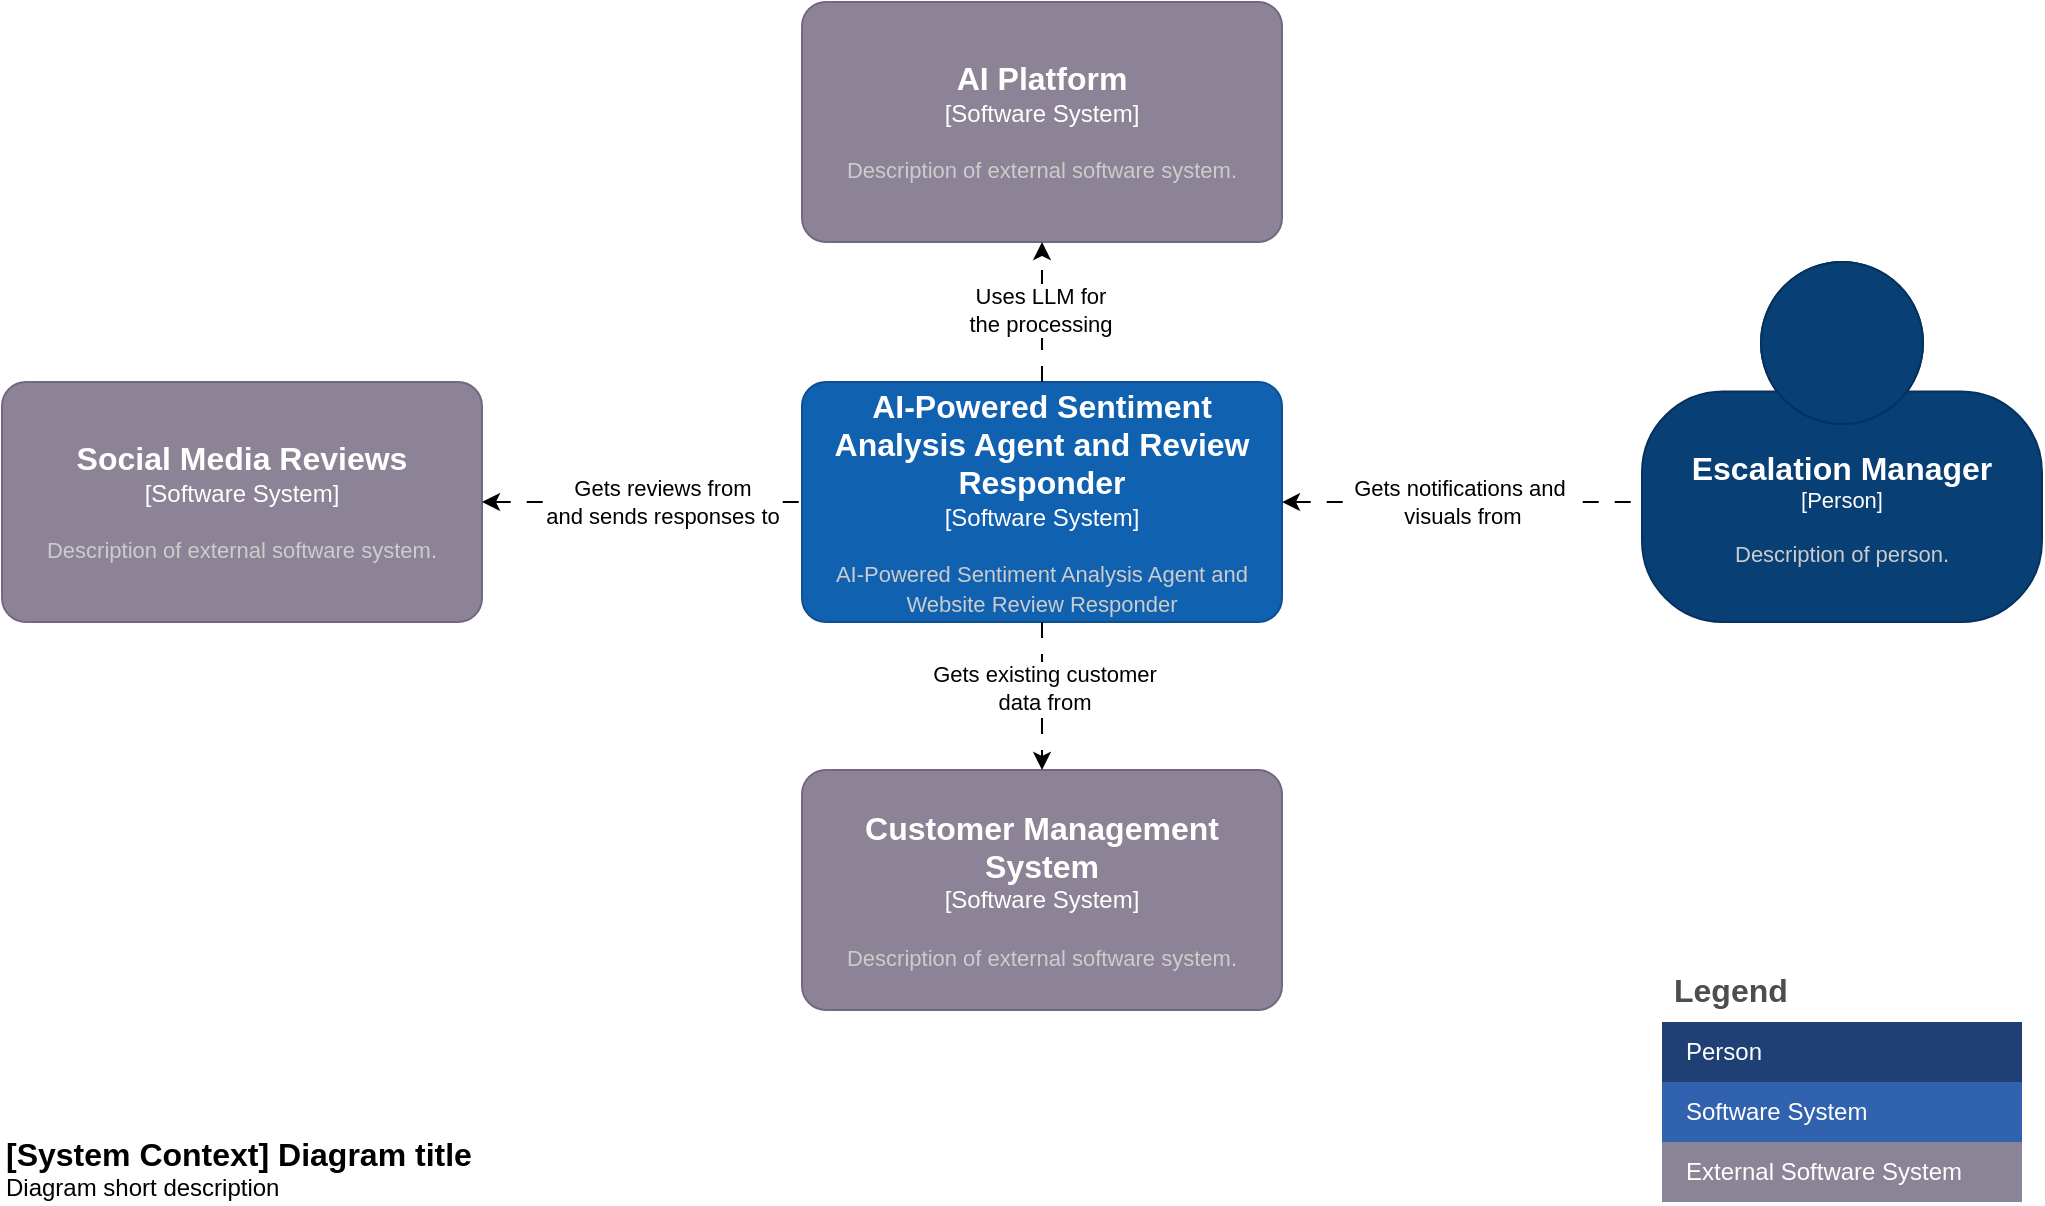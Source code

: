 <mxfile version="26.0.4" pages="4">
  <diagram name="context" id="R_SLQFeVQZjoTozTqof-">
    <mxGraphModel dx="1728" dy="1012" grid="1" gridSize="10" guides="1" tooltips="1" connect="1" arrows="1" fold="1" page="1" pageScale="1" pageWidth="1654" pageHeight="1169" math="0" shadow="0">
      <root>
        <mxCell id="0" />
        <mxCell id="1" parent="0" />
        <object placeholders="1" c4Name="AI-Powered Sentiment Analysis Agent and Review Responder" c4Type="Software System" c4Description="AI-Powered Sentiment Analysis Agent and Website Review Responder" label="&lt;font style=&quot;font-size: 16px&quot;&gt;&lt;b&gt;%c4Name%&lt;/b&gt;&lt;/font&gt;&lt;div&gt;[%c4Type%]&lt;/div&gt;&lt;br&gt;&lt;div&gt;&lt;font style=&quot;font-size: 11px&quot;&gt;&lt;font color=&quot;#cccccc&quot;&gt;%c4Description%&lt;/font&gt;&lt;/div&gt;" id="30IUr-yF4T-KCeoDzyOC-1">
          <mxCell style="rounded=1;whiteSpace=wrap;html=1;labelBackgroundColor=none;fillColor=#1061B0;fontColor=#ffffff;align=center;arcSize=10;strokeColor=#0D5091;metaEdit=1;resizable=0;points=[[0.25,0,0],[0.5,0,0],[0.75,0,0],[1,0.25,0],[1,0.5,0],[1,0.75,0],[0.75,1,0],[0.5,1,0],[0.25,1,0],[0,0.75,0],[0,0.5,0],[0,0.25,0]];" parent="1" vertex="1">
            <mxGeometry x="530" y="330" width="240" height="120" as="geometry" />
          </mxCell>
        </object>
        <mxCell id="30IUr-yF4T-KCeoDzyOC-4" value="Legend" style="shape=table;startSize=30;container=1;collapsible=0;childLayout=tableLayout;fontSize=16;align=left;verticalAlign=top;fillColor=none;strokeColor=none;fontColor=#4D4D4D;fontStyle=1;spacingLeft=6;spacing=0;resizable=0;" parent="1" vertex="1">
          <mxGeometry x="960" y="620" width="180" height="120" as="geometry" />
        </mxCell>
        <mxCell id="30IUr-yF4T-KCeoDzyOC-5" value="" style="shape=tableRow;horizontal=0;startSize=0;swimlaneHead=0;swimlaneBody=0;strokeColor=inherit;top=0;left=0;bottom=0;right=0;collapsible=0;dropTarget=0;fillColor=none;points=[[0,0.5],[1,0.5]];portConstraint=eastwest;fontSize=12;" parent="30IUr-yF4T-KCeoDzyOC-4" vertex="1">
          <mxGeometry y="30" width="180" height="30" as="geometry" />
        </mxCell>
        <mxCell id="30IUr-yF4T-KCeoDzyOC-6" value="Person" style="shape=partialRectangle;html=1;whiteSpace=wrap;connectable=0;strokeColor=inherit;overflow=hidden;fillColor=#1E4074;top=0;left=0;bottom=0;right=0;pointerEvents=1;fontSize=12;align=left;fontColor=#FFFFFF;gradientColor=none;spacingLeft=10;spacingRight=4;" parent="30IUr-yF4T-KCeoDzyOC-5" vertex="1">
          <mxGeometry width="180" height="30" as="geometry">
            <mxRectangle width="180" height="30" as="alternateBounds" />
          </mxGeometry>
        </mxCell>
        <mxCell id="30IUr-yF4T-KCeoDzyOC-7" value="" style="shape=tableRow;horizontal=0;startSize=0;swimlaneHead=0;swimlaneBody=0;strokeColor=inherit;top=0;left=0;bottom=0;right=0;collapsible=0;dropTarget=0;fillColor=none;points=[[0,0.5],[1,0.5]];portConstraint=eastwest;fontSize=12;" parent="30IUr-yF4T-KCeoDzyOC-4" vertex="1">
          <mxGeometry y="60" width="180" height="30" as="geometry" />
        </mxCell>
        <mxCell id="30IUr-yF4T-KCeoDzyOC-8" value="Software System" style="shape=partialRectangle;html=1;whiteSpace=wrap;connectable=0;strokeColor=inherit;overflow=hidden;fillColor=#3162AF;top=0;left=0;bottom=0;right=0;pointerEvents=1;fontSize=12;align=left;fontColor=#FFFFFF;gradientColor=none;spacingLeft=10;spacingRight=4;" parent="30IUr-yF4T-KCeoDzyOC-7" vertex="1">
          <mxGeometry width="180" height="30" as="geometry">
            <mxRectangle width="180" height="30" as="alternateBounds" />
          </mxGeometry>
        </mxCell>
        <mxCell id="30IUr-yF4T-KCeoDzyOC-15" value="" style="shape=tableRow;horizontal=0;startSize=0;swimlaneHead=0;swimlaneBody=0;strokeColor=inherit;top=0;left=0;bottom=0;right=0;collapsible=0;dropTarget=0;fillColor=none;points=[[0,0.5],[1,0.5]];portConstraint=eastwest;fontSize=12;" parent="30IUr-yF4T-KCeoDzyOC-4" vertex="1">
          <mxGeometry y="90" width="180" height="30" as="geometry" />
        </mxCell>
        <mxCell id="30IUr-yF4T-KCeoDzyOC-16" value="External Software System" style="shape=partialRectangle;html=1;whiteSpace=wrap;connectable=0;strokeColor=inherit;overflow=hidden;fillColor=#8b8496;top=0;left=0;bottom=0;right=0;pointerEvents=1;fontSize=12;align=left;fontColor=#FFFFFF;gradientColor=none;spacingLeft=10;spacingRight=4;" parent="30IUr-yF4T-KCeoDzyOC-15" vertex="1">
          <mxGeometry width="180" height="30" as="geometry">
            <mxRectangle width="180" height="30" as="alternateBounds" />
          </mxGeometry>
        </mxCell>
        <object placeholders="1" c4Name="Escalation Manager" c4Type="Person" c4Description="Description of person." label="&lt;font style=&quot;font-size: 16px&quot;&gt;&lt;b&gt;%c4Name%&lt;/b&gt;&lt;/font&gt;&lt;div&gt;[%c4Type%]&lt;/div&gt;&lt;br&gt;&lt;div&gt;&lt;font style=&quot;font-size: 11px&quot;&gt;&lt;font color=&quot;#cccccc&quot;&gt;%c4Description%&lt;/font&gt;&lt;/div&gt;" id="30IUr-yF4T-KCeoDzyOC-19">
          <mxCell style="html=1;fontSize=11;dashed=0;whiteSpace=wrap;fillColor=#083F75;strokeColor=#06315C;fontColor=#ffffff;shape=mxgraph.c4.person2;align=center;metaEdit=1;points=[[0.5,0,0],[1,0.5,0],[1,0.75,0],[0.75,1,0],[0.5,1,0],[0.25,1,0],[0,0.75,0],[0,0.5,0]];resizable=0;" parent="1" vertex="1">
            <mxGeometry x="950" y="270" width="200" height="180" as="geometry" />
          </mxCell>
        </object>
        <object placeholders="1" c4Name="Social Media Reviews" c4Type="Software System" c4Description="Description of external software system." label="&lt;font style=&quot;font-size: 16px&quot;&gt;&lt;b&gt;%c4Name%&lt;/b&gt;&lt;/font&gt;&lt;div&gt;[%c4Type%]&lt;/div&gt;&lt;br&gt;&lt;div&gt;&lt;font style=&quot;font-size: 11px&quot;&gt;&lt;font color=&quot;#cccccc&quot;&gt;%c4Description%&lt;/font&gt;&lt;/div&gt;" id="cnZ5dWyZqJAv4ciI9fD8-1">
          <mxCell style="rounded=1;whiteSpace=wrap;html=1;labelBackgroundColor=none;fillColor=#8C8496;fontColor=#ffffff;align=center;arcSize=10;strokeColor=#736782;metaEdit=1;resizable=0;points=[[0.25,0,0],[0.5,0,0],[0.75,0,0],[1,0.25,0],[1,0.5,0],[1,0.75,0],[0.75,1,0],[0.5,1,0],[0.25,1,0],[0,0.75,0],[0,0.5,0],[0,0.25,0]];" parent="1" vertex="1">
            <mxGeometry x="130" y="330" width="240" height="120" as="geometry" />
          </mxCell>
        </object>
        <object placeholders="1" c4Name="AI Platform" c4Type="Software System" c4Description="Description of external software system." label="&lt;font style=&quot;font-size: 16px&quot;&gt;&lt;b&gt;%c4Name%&lt;/b&gt;&lt;/font&gt;&lt;div&gt;[%c4Type%]&lt;/div&gt;&lt;br&gt;&lt;div&gt;&lt;font style=&quot;font-size: 11px&quot;&gt;&lt;font color=&quot;#cccccc&quot;&gt;%c4Description%&lt;/font&gt;&lt;/div&gt;" id="lujuZQUV251jBS03iYI5-1">
          <mxCell style="rounded=1;whiteSpace=wrap;html=1;labelBackgroundColor=none;fillColor=#8C8496;fontColor=#ffffff;align=center;arcSize=10;strokeColor=#736782;metaEdit=1;resizable=0;points=[[0.25,0,0],[0.5,0,0],[0.75,0,0],[1,0.25,0],[1,0.5,0],[1,0.75,0],[0.75,1,0],[0.5,1,0],[0.25,1,0],[0,0.75,0],[0,0.5,0],[0,0.25,0]];" parent="1" vertex="1">
            <mxGeometry x="530" y="140" width="240" height="120" as="geometry" />
          </mxCell>
        </object>
        <mxCell id="lujuZQUV251jBS03iYI5-2" style="edgeStyle=none;rounded=0;orthogonalLoop=1;jettySize=auto;html=1;dashed=1;dashPattern=8 8;" parent="1" source="30IUr-yF4T-KCeoDzyOC-1" edge="1">
          <mxGeometry relative="1" as="geometry">
            <mxPoint x="650" y="260" as="targetPoint" />
          </mxGeometry>
        </mxCell>
        <mxCell id="cQ8XEutjyVEqCYK8GY24-1" value="Uses LLM for&lt;br&gt;the processing" style="edgeLabel;html=1;align=center;verticalAlign=middle;resizable=0;points=[];" vertex="1" connectable="0" parent="lujuZQUV251jBS03iYI5-2">
          <mxGeometry x="0.048" y="1" relative="1" as="geometry">
            <mxPoint as="offset" />
          </mxGeometry>
        </mxCell>
        <mxCell id="lujuZQUV251jBS03iYI5-3" style="edgeStyle=none;rounded=0;orthogonalLoop=1;jettySize=auto;html=1;entryX=0;entryY=0.5;entryDx=0;entryDy=0;entryPerimeter=0;dashed=1;dashPattern=8 8;startArrow=classic;startFill=1;endArrow=none;endFill=0;" parent="1" source="cnZ5dWyZqJAv4ciI9fD8-1" target="30IUr-yF4T-KCeoDzyOC-1" edge="1">
          <mxGeometry relative="1" as="geometry" />
        </mxCell>
        <mxCell id="cQ8XEutjyVEqCYK8GY24-2" value="Gets reviews from &lt;br&gt;and sends responses to" style="edgeLabel;html=1;align=center;verticalAlign=middle;resizable=0;points=[];" vertex="1" connectable="0" parent="lujuZQUV251jBS03iYI5-3">
          <mxGeometry x="-0.022" y="1" relative="1" as="geometry">
            <mxPoint x="12" y="1" as="offset" />
          </mxGeometry>
        </mxCell>
        <mxCell id="UJESrxCzfj_-fUobjE1e-1" value="Gets notifications and&amp;nbsp;&lt;div&gt;visuals from&lt;/div&gt;" style="edgeStyle=none;rounded=0;orthogonalLoop=1;jettySize=auto;html=1;dashed=1;dashPattern=8 8;startArrow=classic;startFill=1;endArrow=none;endFill=0;entryX=0;entryY=0.667;entryDx=0;entryDy=0;entryPerimeter=0;" parent="1" source="30IUr-yF4T-KCeoDzyOC-1" edge="1" target="30IUr-yF4T-KCeoDzyOC-19">
          <mxGeometry relative="1" as="geometry">
            <mxPoint x="890" y="390" as="targetPoint" />
            <mxPoint as="offset" />
          </mxGeometry>
        </mxCell>
        <object placeholders="1" c4Name="Customer Management System" c4Type="Software System" c4Description="Description of external software system." label="&lt;font style=&quot;font-size: 16px&quot;&gt;&lt;b&gt;%c4Name%&lt;/b&gt;&lt;/font&gt;&lt;div&gt;[%c4Type%]&lt;/div&gt;&lt;br&gt;&lt;div&gt;&lt;font style=&quot;font-size: 11px&quot;&gt;&lt;font color=&quot;#cccccc&quot;&gt;%c4Description%&lt;/font&gt;&lt;/div&gt;" id="grxhR0cpU0Odf_cdjuuh-1">
          <mxCell style="rounded=1;whiteSpace=wrap;html=1;labelBackgroundColor=none;fillColor=#8C8496;fontColor=#ffffff;align=center;arcSize=10;strokeColor=#736782;metaEdit=1;resizable=0;points=[[0.25,0,0],[0.5,0,0],[0.75,0,0],[1,0.25,0],[1,0.5,0],[1,0.75,0],[0.75,1,0],[0.5,1,0],[0.25,1,0],[0,0.75,0],[0,0.5,0],[0,0.25,0]];" vertex="1" parent="1">
            <mxGeometry x="530" y="524" width="240" height="120" as="geometry" />
          </mxCell>
        </object>
        <object placeholders="1" c4Name="[System Context] Diagram title" c4Type="ContainerScopeBoundary" c4Description="Diagram short description" label="&lt;font style=&quot;font-size: 16px&quot;&gt;&lt;b&gt;&lt;div style=&quot;text-align: left&quot;&gt;%c4Name%&lt;/div&gt;&lt;/b&gt;&lt;/font&gt;&lt;div style=&quot;text-align: left&quot;&gt;%c4Description%&lt;/div&gt;" id="D3YndrbYiQP2U20w24CL-1">
          <mxCell style="text;html=1;strokeColor=none;fillColor=none;align=left;verticalAlign=top;whiteSpace=wrap;rounded=0;metaEdit=1;allowArrows=0;resizable=1;rotatable=0;connectable=0;recursiveResize=0;expand=0;pointerEvents=0;points=[[0.25,0,0],[0.5,0,0],[0.75,0,0],[1,0.25,0],[1,0.5,0],[1,0.75,0],[0.75,1,0],[0.5,1,0],[0.25,1,0],[0,0.75,0],[0,0.5,0],[0,0.25,0]];" vertex="1" parent="1">
            <mxGeometry x="130" y="700" width="260" height="40" as="geometry" />
          </mxCell>
        </object>
        <mxCell id="CpJyrnAyRHd3fqYHgzWS-1" style="edgeStyle=none;rounded=0;orthogonalLoop=1;jettySize=auto;html=1;entryX=0.5;entryY=0;entryDx=0;entryDy=0;entryPerimeter=0;dashed=1;dashPattern=8 8;" edge="1" parent="1" source="30IUr-yF4T-KCeoDzyOC-1" target="grxhR0cpU0Odf_cdjuuh-1">
          <mxGeometry relative="1" as="geometry" />
        </mxCell>
        <mxCell id="JVL4dqwjrHBZIHxfgQrS-1" value="Gets existing customer &lt;br&gt;data from" style="edgeLabel;html=1;align=center;verticalAlign=middle;resizable=0;points=[];" vertex="1" connectable="0" parent="CpJyrnAyRHd3fqYHgzWS-1">
          <mxGeometry x="-0.115" y="1" relative="1" as="geometry">
            <mxPoint as="offset" />
          </mxGeometry>
        </mxCell>
      </root>
    </mxGraphModel>
  </diagram>
  <diagram id="4RoAFoizIBr4ihm_xocG" name="container">
    <mxGraphModel dx="3197" dy="2228" grid="1" gridSize="10" guides="1" tooltips="1" connect="1" arrows="1" fold="1" page="1" pageScale="1" pageWidth="1654" pageHeight="1169" math="0" shadow="0">
      <root>
        <mxCell id="0" />
        <mxCell id="1" parent="0" />
        <mxCell id="fKoW_S8I3RdOWpPOjJUR-1" style="edgeStyle=none;rounded=0;orthogonalLoop=1;jettySize=auto;html=1;exitX=0;exitY=0.75;exitDx=0;exitDy=0;exitPerimeter=0;dashed=1;dashPattern=8 8;" parent="1" source="3MfCgNMlPO7XCJRf3KBp-1" edge="1">
          <mxGeometry relative="1" as="geometry">
            <mxPoint x="1430" y="580" as="targetPoint" />
          </mxGeometry>
        </mxCell>
        <object placeholders="1" c4Name="Escalation Manager" c4Type="Person" c4Description="Description of person." label="&lt;font style=&quot;font-size: 16px&quot;&gt;&lt;b&gt;%c4Name%&lt;/b&gt;&lt;/font&gt;&lt;div&gt;[%c4Type%]&lt;/div&gt;&lt;br&gt;&lt;div&gt;&lt;font style=&quot;font-size: 11px&quot;&gt;&lt;font color=&quot;#cccccc&quot;&gt;%c4Description%&lt;/font&gt;&lt;/div&gt;" id="3MfCgNMlPO7XCJRf3KBp-1">
          <mxCell style="html=1;fontSize=11;dashed=0;whiteSpace=wrap;fillColor=#083F75;strokeColor=#06315C;fontColor=#ffffff;shape=mxgraph.c4.person2;align=center;metaEdit=1;points=[[0.5,0,0],[1,0.5,0],[1,0.75,0],[0.75,1,0],[0.5,1,0],[0.25,1,0],[0,0.75,0],[0,0.5,0]];resizable=0;" parent="1" vertex="1">
            <mxGeometry x="1600" y="270" width="200" height="180" as="geometry" />
          </mxCell>
        </object>
        <mxCell id="tzUXGXCbToqqAjs98H3t-5" style="edgeStyle=none;rounded=0;orthogonalLoop=1;jettySize=auto;html=1;dashed=1;dashPattern=8 8;startArrow=classic;startFill=1;endArrow=none;endFill=0;" parent="1" source="5ThfGhjLu5nelx2A973y-1" edge="1">
          <mxGeometry relative="1" as="geometry">
            <mxPoint x="560" y="390" as="targetPoint" />
          </mxGeometry>
        </mxCell>
        <object placeholders="1" c4Name="Response Service" c4Type="Container" c4Technology="Node.js" c4Description="Description of container role/responsibility." label="&lt;font style=&quot;font-size: 16px&quot;&gt;&lt;b&gt;%c4Name%&lt;/b&gt;&lt;/font&gt;&lt;div&gt;[%c4Type%: %c4Technology%]&lt;/div&gt;&lt;br&gt;&lt;div&gt;&lt;font style=&quot;font-size: 11px&quot;&gt;&lt;font color=&quot;#E6E6E6&quot;&gt;%c4Description%&lt;/font&gt;&lt;/div&gt;" id="5ThfGhjLu5nelx2A973y-1">
          <mxCell style="rounded=1;whiteSpace=wrap;html=1;fontSize=11;labelBackgroundColor=none;fillColor=#23A2D9;fontColor=#ffffff;align=center;arcSize=10;strokeColor=#0E7DAD;metaEdit=1;resizable=0;points=[[0.25,0,0],[0.5,0,0],[0.75,0,0],[1,0.25,0],[1,0.5,0],[1,0.75,0],[0.75,1,0],[0.5,1,0],[0.25,1,0],[0,0.75,0],[0,0.5,0],[0,0.25,0]];" parent="1" vertex="1">
            <mxGeometry x="250" y="330" width="240" height="120" as="geometry" />
          </mxCell>
        </object>
        <object placeholders="1" c4Name="AI-Powered Sentiment Analysis Agent and Review Responder" c4Type="SystemScopeBoundary" c4Application="Software System" label="&lt;font style=&quot;font-size: 16px&quot;&gt;&lt;b&gt;&lt;div style=&quot;text-align: left&quot;&gt;%c4Name%&lt;/div&gt;&lt;/b&gt;&lt;/font&gt;&lt;div style=&quot;text-align: left&quot;&gt;[%c4Application%]&lt;/div&gt;" id="5ThfGhjLu5nelx2A973y-2">
          <mxCell style="rounded=1;fontSize=11;whiteSpace=wrap;html=1;dashed=1;arcSize=20;fillColor=none;strokeColor=#666666;fontColor=#333333;labelBackgroundColor=none;align=left;verticalAlign=bottom;labelBorderColor=none;spacingTop=0;spacing=10;dashPattern=8 4;metaEdit=1;rotatable=0;perimeter=rectanglePerimeter;noLabel=0;labelPadding=0;allowArrows=0;connectable=0;expand=0;recursiveResize=0;editable=1;pointerEvents=0;absoluteArcSize=1;points=[[0.25,0,0],[0.5,0,0],[0.75,0,0],[1,0.25,0],[1,0.5,0],[1,0.75,0],[0.75,1,0],[0.5,1,0],[0.25,1,0],[0,0.75,0],[0,0.5,0],[0,0.25,0]];" parent="1" vertex="1">
            <mxGeometry x="210" y="90" width="1240" height="580" as="geometry" />
          </mxCell>
        </object>
        <mxCell id="tzUXGXCbToqqAjs98H3t-3" style="edgeStyle=none;rounded=0;orthogonalLoop=1;jettySize=auto;html=1;dashed=1;dashPattern=8 8;" parent="1" source="dFeFvF8u9v-jMKmEMKUx-1" edge="1">
          <mxGeometry relative="1" as="geometry">
            <mxPoint x="560" y="340" as="targetPoint" />
          </mxGeometry>
        </mxCell>
        <object placeholders="1" c4Name="Ingestion Service" c4Type="Container" c4Technology="Node.js" c4Description="Description of container role/responsibility." label="&lt;font style=&quot;font-size: 16px&quot;&gt;&lt;b&gt;%c4Name%&lt;/b&gt;&lt;/font&gt;&lt;div&gt;[%c4Type%: %c4Technology%]&lt;/div&gt;&lt;br&gt;&lt;div&gt;&lt;font style=&quot;font-size: 11px&quot;&gt;&lt;font color=&quot;#E6E6E6&quot;&gt;%c4Description%&lt;/font&gt;&lt;/div&gt;" id="dFeFvF8u9v-jMKmEMKUx-1">
          <mxCell style="rounded=1;whiteSpace=wrap;html=1;fontSize=11;labelBackgroundColor=none;fillColor=#23A2D9;fontColor=#ffffff;align=center;arcSize=10;strokeColor=#0E7DAD;metaEdit=1;resizable=0;points=[[0.25,0,0],[0.5,0,0],[0.75,0,0],[1,0.25,0],[1,0.5,0],[1,0.75,0],[0.75,1,0],[0.5,1,0],[0.25,1,0],[0,0.75,0],[0,0.5,0],[0,0.25,0]];" parent="1" vertex="1">
            <mxGeometry x="250" y="140" width="240" height="120" as="geometry" />
          </mxCell>
        </object>
        <object placeholders="1" c4Name="Social Media Reviews" c4Type="Software System" c4Description="Description of external software system." label="&lt;font style=&quot;font-size: 16px&quot;&gt;&lt;b&gt;%c4Name%&lt;/b&gt;&lt;/font&gt;&lt;div&gt;[%c4Type%]&lt;/div&gt;&lt;br&gt;&lt;div&gt;&lt;font style=&quot;font-size: 11px&quot;&gt;&lt;font color=&quot;#cccccc&quot;&gt;%c4Description%&lt;/font&gt;&lt;/div&gt;" id="mOQEV3yblUskqNlGjT5c-1">
          <mxCell style="rounded=1;whiteSpace=wrap;html=1;labelBackgroundColor=none;fillColor=#8C8496;fontColor=#ffffff;align=center;arcSize=10;strokeColor=#736782;metaEdit=1;resizable=0;points=[[0.25,0,0],[0.5,0,0],[0.75,0,0],[1,0.25,0],[1,0.5,0],[1,0.75,0],[0.75,1,0],[0.5,1,0],[0.25,1,0],[0,0.75,0],[0,0.5,0],[0,0.25,0]];" parent="1" vertex="1">
            <mxGeometry x="-100" y="260" width="240" height="120" as="geometry" />
          </mxCell>
        </object>
        <mxCell id="aOaNPspu0WavSjsokDnz-3" style="edgeStyle=none;rounded=0;orthogonalLoop=1;jettySize=auto;html=1;exitX=1;exitY=0.5;exitDx=0;exitDy=0;exitPerimeter=0;entryX=0;entryY=0.5;entryDx=0;entryDy=0;entryPerimeter=0;dashed=1;dashPattern=8 8;" parent="1" source="mOQEV3yblUskqNlGjT5c-4" target="3MfCgNMlPO7XCJRf3KBp-1" edge="1">
          <mxGeometry relative="1" as="geometry">
            <mxPoint x="1590" y="370" as="targetPoint" />
          </mxGeometry>
        </mxCell>
        <object placeholders="1" c4Name="Notification Service" c4Type="Container" c4Technology="Node.js" c4Description="Description of container role/responsibility." label="&lt;font style=&quot;font-size: 16px&quot;&gt;&lt;b&gt;%c4Name%&lt;/b&gt;&lt;/font&gt;&lt;div&gt;[%c4Type%: %c4Technology%]&lt;/div&gt;&lt;br&gt;&lt;div&gt;&lt;font style=&quot;font-size: 11px&quot;&gt;&lt;font color=&quot;#E6E6E6&quot;&gt;%c4Description%&lt;/font&gt;&lt;/div&gt;" id="mOQEV3yblUskqNlGjT5c-4">
          <mxCell style="rounded=1;whiteSpace=wrap;html=1;fontSize=11;labelBackgroundColor=none;fillColor=#23A2D9;fontColor=#ffffff;align=center;arcSize=10;strokeColor=#0E7DAD;metaEdit=1;resizable=0;points=[[0.25,0,0],[0.5,0,0],[0.75,0,0],[1,0.25,0],[1,0.5,0],[1,0.75,0],[0.75,1,0],[0.5,1,0],[0.25,1,0],[0,0.75,0],[0,0.5,0],[0,0.25,0]];" parent="1" vertex="1">
            <mxGeometry x="1190" y="140" width="240" height="120" as="geometry" />
          </mxCell>
        </object>
        <mxCell id="fKoW_S8I3RdOWpPOjJUR-2" style="edgeStyle=none;rounded=0;orthogonalLoop=1;jettySize=auto;html=1;entryX=1;entryY=0.5;entryDx=0;entryDy=0;entryPerimeter=0;exitX=0.013;exitY=0.408;exitDx=0;exitDy=0;exitPerimeter=0;dashed=1;dashPattern=8 8;" parent="1" source="mOQEV3yblUskqNlGjT5c-5" target="mOQEV3yblUskqNlGjT5c-6" edge="1">
          <mxGeometry relative="1" as="geometry">
            <mxPoint x="1020" y="450" as="targetPoint" />
            <mxPoint x="1190" y="590" as="sourcePoint" />
          </mxGeometry>
        </mxCell>
        <object placeholders="1" c4Name="Monitoring and Visualization" c4Type="Container" c4Technology="Grafana" c4Description="Description of container role/responsibility." label="&lt;font style=&quot;font-size: 16px&quot;&gt;&lt;b&gt;%c4Name%&lt;/b&gt;&lt;/font&gt;&lt;div&gt;[%c4Type%: %c4Technology%]&lt;/div&gt;&lt;br&gt;&lt;div&gt;&lt;font style=&quot;font-size: 11px&quot;&gt;&lt;font color=&quot;#E6E6E6&quot;&gt;%c4Description%&lt;/font&gt;&lt;/div&gt;" id="mOQEV3yblUskqNlGjT5c-5">
          <mxCell style="rounded=1;whiteSpace=wrap;html=1;fontSize=11;labelBackgroundColor=none;fillColor=#23A2D9;fontColor=#ffffff;align=center;arcSize=10;strokeColor=#0E7DAD;metaEdit=1;resizable=0;points=[[0.25,0,0],[0.5,0,0],[0.75,0,0],[1,0.25,0],[1,0.5,0],[1,0.75,0],[0.75,1,0],[0.5,1,0],[0.25,1,0],[0,0.75,0],[0,0.5,0],[0,0.25,0]];" parent="1" vertex="1">
            <mxGeometry x="1190" y="520" width="240" height="120" as="geometry" />
          </mxCell>
        </object>
        <object placeholders="1" c4Name="Analytical Storage" c4Type="Container" c4Technology="PostgreSQL" c4Description="Description of storage type container role/responsibility." label="&lt;font style=&quot;font-size: 16px&quot;&gt;&lt;b&gt;%c4Name%&lt;/b&gt;&lt;/font&gt;&lt;div&gt;[%c4Type%:&amp;nbsp;%c4Technology%]&lt;/div&gt;&lt;br&gt;&lt;div&gt;&lt;font style=&quot;font-size: 11px&quot;&gt;&lt;font color=&quot;#E6E6E6&quot;&gt;%c4Description%&lt;/font&gt;&lt;/div&gt;" id="mOQEV3yblUskqNlGjT5c-6">
          <mxCell style="shape=cylinder3;size=15;whiteSpace=wrap;html=1;boundedLbl=1;rounded=0;labelBackgroundColor=none;fillColor=#23A2D9;fontSize=12;fontColor=#ffffff;align=center;strokeColor=#0E7DAD;metaEdit=1;points=[[0.5,0,0],[1,0.25,0],[1,0.5,0],[1,0.75,0],[0.5,1,0],[0,0.75,0],[0,0.5,0],[0,0.25,0]];resizable=0;" parent="1" vertex="1">
            <mxGeometry x="860" y="510" width="240" height="120" as="geometry" />
          </mxCell>
        </object>
        <object placeholders="1" c4Name="Curation Service" c4Type="Container" c4Technology="Node.js" c4Description="Pre-processing, Enrichment, Anonymizing" label="&lt;font style=&quot;font-size: 16px&quot;&gt;&lt;b&gt;%c4Name%&lt;/b&gt;&lt;/font&gt;&lt;div&gt;[%c4Type%: %c4Technology%]&lt;/div&gt;&lt;br&gt;&lt;div&gt;&lt;font style=&quot;font-size: 11px&quot;&gt;&lt;font color=&quot;#E6E6E6&quot;&gt;%c4Description%&lt;/font&gt;&lt;/div&gt;" id="mOQEV3yblUskqNlGjT5c-10">
          <mxCell style="rounded=1;whiteSpace=wrap;html=1;fontSize=11;labelBackgroundColor=none;fillColor=#23A2D9;fontColor=#ffffff;align=center;arcSize=10;strokeColor=#0E7DAD;metaEdit=1;resizable=0;points=[[0.25,0,0],[0.5,0,0],[0.75,0,0],[1,0.25,0],[1,0.5,0],[1,0.75,0],[0.75,1,0],[0.5,1,0],[0.25,1,0],[0,0.75,0],[0,0.5,0],[0,0.25,0]];" parent="1" vertex="1">
            <mxGeometry x="550" y="140" width="240" height="120" as="geometry" />
          </mxCell>
        </object>
        <mxCell id="fKoW_S8I3RdOWpPOjJUR-3" style="edgeStyle=none;rounded=0;orthogonalLoop=1;jettySize=auto;html=1;exitX=0;exitY=0.5;exitDx=0;exitDy=0;exitPerimeter=0;dashed=1;dashPattern=8 8;" parent="1" source="mOQEV3yblUskqNlGjT5c-22" edge="1">
          <mxGeometry relative="1" as="geometry">
            <mxPoint x="1020" y="510" as="targetPoint" />
          </mxGeometry>
        </mxCell>
        <mxCell id="Eeaj4QZPMhKquVdCU8KF-1" style="edgeStyle=none;rounded=0;orthogonalLoop=1;jettySize=auto;html=1;dashed=1;dashPattern=8 8;" parent="1" source="mOQEV3yblUskqNlGjT5c-22" edge="1">
          <mxGeometry relative="1" as="geometry">
            <mxPoint x="800" y="410" as="targetPoint" />
          </mxGeometry>
        </mxCell>
        <object placeholders="1" c4Name="Trend &amp; Anomaly Detection Service" c4Type="Container" c4Technology="Node.js" c4Description="Description of container role/responsibility." label="&lt;font style=&quot;font-size: 16px&quot;&gt;&lt;b&gt;%c4Name%&lt;/b&gt;&lt;/font&gt;&lt;div&gt;[%c4Type%: %c4Technology%]&lt;/div&gt;&lt;br&gt;&lt;div&gt;&lt;font style=&quot;font-size: 11px&quot;&gt;&lt;font color=&quot;#E6E6E6&quot;&gt;%c4Description%&lt;/font&gt;&lt;/div&gt;" id="mOQEV3yblUskqNlGjT5c-22">
          <mxCell style="rounded=1;whiteSpace=wrap;html=1;fontSize=11;labelBackgroundColor=none;fillColor=#23A2D9;fontColor=#ffffff;align=center;arcSize=10;strokeColor=#0E7DAD;metaEdit=1;resizable=0;points=[[0.25,0,0],[0.5,0,0],[0.75,0,0],[1,0.25,0],[1,0.5,0],[1,0.75,0],[0.75,1,0],[0.5,1,0],[0.25,1,0],[0,0.75,0],[0,0.5,0],[0,0.25,0]];" parent="1" vertex="1">
            <mxGeometry x="1190" y="330" width="240" height="120" as="geometry" />
          </mxCell>
        </object>
        <object placeholders="1" c4Name="Sentiment&#xa;Processing Service" c4Type="Container" c4Technology="Node.js" c4Description="Sentiment Evaluation, Response and Theme Extraction" label="&lt;font style=&quot;font-size: 16px&quot;&gt;&lt;b&gt;%c4Name%&lt;/b&gt;&lt;/font&gt;&lt;div&gt;[%c4Type%: %c4Technology%]&lt;/div&gt;&lt;br&gt;&lt;div&gt;&lt;font style=&quot;font-size: 11px&quot;&gt;&lt;font color=&quot;#E6E6E6&quot;&gt;%c4Description%&lt;/font&gt;&lt;/div&gt;" id="mOQEV3yblUskqNlGjT5c-24">
          <mxCell style="rounded=1;whiteSpace=wrap;html=1;fontSize=11;labelBackgroundColor=none;fillColor=#23A2D9;fontColor=#ffffff;align=center;arcSize=10;strokeColor=#0E7DAD;metaEdit=1;resizable=0;points=[[0.25,0,0],[0.5,0,0],[0.75,0,0],[1,0.25,0],[1,0.5,0],[1,0.75,0],[0.75,1,0],[0.5,1,0],[0.25,1,0],[0,0.75,0],[0,0.5,0],[0,0.25,0]];dashed=1;dashPattern=8 8;" parent="1" vertex="1">
            <mxGeometry x="860" y="140" width="240" height="120" as="geometry" />
          </mxCell>
        </object>
        <mxCell id="mOQEV3yblUskqNlGjT5c-30" style="edgeStyle=orthogonalEdgeStyle;rounded=0;orthogonalLoop=1;jettySize=auto;html=1;entryX=0.5;entryY=0;entryDx=0;entryDy=0;entryPerimeter=0;dashed=1;dashPattern=8 8;" parent="1" source="mOQEV3yblUskqNlGjT5c-24" target="mOQEV3yblUskqNlGjT5c-6" edge="1">
          <mxGeometry relative="1" as="geometry" />
        </mxCell>
        <mxCell id="mOQEV3yblUskqNlGjT5c-31" style="rounded=0;orthogonalLoop=1;jettySize=auto;html=1;entryX=0.258;entryY=-0.004;entryDx=0;entryDy=0;entryPerimeter=0;dashed=1;dashPattern=8 8;startArrow=classic;startFill=1;endArrow=classic;endFill=1;" parent="1" source="mOQEV3yblUskqNlGjT5c-24" target="tzUXGXCbToqqAjs98H3t-1" edge="1">
          <mxGeometry relative="1" as="geometry" />
        </mxCell>
        <mxCell id="mOQEV3yblUskqNlGjT5c-37" style="edgeStyle=none;rounded=0;orthogonalLoop=1;jettySize=auto;html=1;entryX=0;entryY=0.5;entryDx=0;entryDy=0;entryPerimeter=0;exitX=0.993;exitY=0.324;exitDx=0;exitDy=0;exitPerimeter=0;dashed=1;dashPattern=8 8;startArrow=classic;startFill=1;endArrow=none;endFill=0;" parent="1" source="mOQEV3yblUskqNlGjT5c-1" target="dFeFvF8u9v-jMKmEMKUx-1" edge="1">
          <mxGeometry relative="1" as="geometry">
            <mxPoint x="69" y="360" as="sourcePoint" />
          </mxGeometry>
        </mxCell>
        <mxCell id="mOQEV3yblUskqNlGjT5c-38" style="edgeStyle=none;rounded=0;orthogonalLoop=1;jettySize=auto;html=1;entryX=1.003;entryY=0.636;entryDx=0;entryDy=0;entryPerimeter=0;exitX=0;exitY=0.5;exitDx=0;exitDy=0;exitPerimeter=0;dashed=1;dashPattern=8 8;" parent="1" source="5ThfGhjLu5nelx2A973y-1" target="mOQEV3yblUskqNlGjT5c-1" edge="1">
          <mxGeometry relative="1" as="geometry" />
        </mxCell>
        <object placeholders="1" c4Name="AI Platform" c4Type="Software System" c4Description="Description of external software system." label="&lt;font style=&quot;font-size: 16px&quot;&gt;&lt;b&gt;%c4Name%&lt;/b&gt;&lt;/font&gt;&lt;div&gt;[%c4Type%]&lt;/div&gt;&lt;br&gt;&lt;div&gt;&lt;font style=&quot;font-size: 11px&quot;&gt;&lt;font color=&quot;#cccccc&quot;&gt;%c4Description%&lt;/font&gt;&lt;/div&gt;" id="mOQEV3yblUskqNlGjT5c-39">
          <mxCell style="rounded=1;whiteSpace=wrap;html=1;labelBackgroundColor=none;fillColor=#8C8496;fontColor=#ffffff;align=center;arcSize=10;strokeColor=#736782;metaEdit=1;resizable=0;points=[[0.25,0,0],[0.5,0,0],[0.75,0,0],[1,0.25,0],[1,0.5,0],[1,0.75,0],[0.75,1,0],[0.5,1,0],[0.25,1,0],[0,0.75,0],[0,0.5,0],[0,0.25,0]];" parent="1" vertex="1">
            <mxGeometry x="860" y="-90" width="240" height="120" as="geometry" />
          </mxCell>
        </object>
        <mxCell id="mOQEV3yblUskqNlGjT5c-40" style="edgeStyle=none;rounded=0;orthogonalLoop=1;jettySize=auto;html=1;entryX=0.5;entryY=1;entryDx=0;entryDy=0;entryPerimeter=0;dashed=1;dashPattern=8 8;" parent="1" source="mOQEV3yblUskqNlGjT5c-24" target="mOQEV3yblUskqNlGjT5c-39" edge="1">
          <mxGeometry relative="1" as="geometry" />
        </mxCell>
        <mxCell id="wVlxpv8xadOUnJWqV-rm-1" value="Uses LLM for &lt;br&gt;review processing" style="edgeLabel;html=1;align=center;verticalAlign=middle;resizable=0;points=[];" parent="mOQEV3yblUskqNlGjT5c-40" vertex="1" connectable="0">
          <mxGeometry x="0.164" y="-1" relative="1" as="geometry">
            <mxPoint y="-6" as="offset" />
          </mxGeometry>
        </mxCell>
        <mxCell id="ykpUPmhlvFlBIfVGIlO7-1" value="Legend" style="shape=table;startSize=30;container=1;collapsible=0;childLayout=tableLayout;fontSize=16;align=left;verticalAlign=top;fillColor=none;strokeColor=none;fontColor=#4D4D4D;fontStyle=1;spacingLeft=6;spacing=0;resizable=0;" parent="1" vertex="1">
          <mxGeometry x="1600" y="700" width="180" height="150" as="geometry" />
        </mxCell>
        <mxCell id="ykpUPmhlvFlBIfVGIlO7-2" value="" style="shape=tableRow;horizontal=0;startSize=0;swimlaneHead=0;swimlaneBody=0;strokeColor=inherit;top=0;left=0;bottom=0;right=0;collapsible=0;dropTarget=0;fillColor=none;points=[[0,0.5],[1,0.5]];portConstraint=eastwest;fontSize=12;" parent="ykpUPmhlvFlBIfVGIlO7-1" vertex="1">
          <mxGeometry y="30" width="180" height="30" as="geometry" />
        </mxCell>
        <mxCell id="ykpUPmhlvFlBIfVGIlO7-3" value="Person" style="shape=partialRectangle;html=1;whiteSpace=wrap;connectable=0;strokeColor=inherit;overflow=hidden;fillColor=#1E4074;top=0;left=0;bottom=0;right=0;pointerEvents=1;fontSize=12;align=left;fontColor=#FFFFFF;gradientColor=none;spacingLeft=10;spacingRight=4;" parent="ykpUPmhlvFlBIfVGIlO7-2" vertex="1">
          <mxGeometry width="180" height="30" as="geometry">
            <mxRectangle width="180" height="30" as="alternateBounds" />
          </mxGeometry>
        </mxCell>
        <mxCell id="ykpUPmhlvFlBIfVGIlO7-4" value="" style="shape=tableRow;horizontal=0;startSize=0;swimlaneHead=0;swimlaneBody=0;strokeColor=inherit;top=0;left=0;bottom=0;right=0;collapsible=0;dropTarget=0;fillColor=none;points=[[0,0.5],[1,0.5]];portConstraint=eastwest;fontSize=12;" parent="ykpUPmhlvFlBIfVGIlO7-1" vertex="1">
          <mxGeometry y="60" width="180" height="30" as="geometry" />
        </mxCell>
        <mxCell id="ykpUPmhlvFlBIfVGIlO7-5" value="Software System" style="shape=partialRectangle;html=1;whiteSpace=wrap;connectable=0;strokeColor=inherit;overflow=hidden;fillColor=#3162AF;top=0;left=0;bottom=0;right=0;pointerEvents=1;fontSize=12;align=left;fontColor=#FFFFFF;gradientColor=none;spacingLeft=10;spacingRight=4;" parent="ykpUPmhlvFlBIfVGIlO7-4" vertex="1">
          <mxGeometry width="180" height="30" as="geometry">
            <mxRectangle width="180" height="30" as="alternateBounds" />
          </mxGeometry>
        </mxCell>
        <mxCell id="ykpUPmhlvFlBIfVGIlO7-6" value="" style="shape=tableRow;horizontal=0;startSize=0;swimlaneHead=0;swimlaneBody=0;strokeColor=inherit;top=0;left=0;bottom=0;right=0;collapsible=0;dropTarget=0;fillColor=none;points=[[0,0.5],[1,0.5]];portConstraint=eastwest;fontSize=12;" parent="ykpUPmhlvFlBIfVGIlO7-1" vertex="1">
          <mxGeometry y="90" width="180" height="30" as="geometry" />
        </mxCell>
        <mxCell id="ykpUPmhlvFlBIfVGIlO7-7" value="Container" style="shape=partialRectangle;html=1;whiteSpace=wrap;connectable=0;strokeColor=inherit;overflow=hidden;fillColor=#52a2d8;top=0;left=0;bottom=0;right=0;pointerEvents=1;fontSize=12;align=left;fontColor=#FFFFFF;gradientColor=none;spacingLeft=10;spacingRight=4;" parent="ykpUPmhlvFlBIfVGIlO7-6" vertex="1">
          <mxGeometry width="180" height="30" as="geometry">
            <mxRectangle width="180" height="30" as="alternateBounds" />
          </mxGeometry>
        </mxCell>
        <mxCell id="ykpUPmhlvFlBIfVGIlO7-12" value="" style="shape=tableRow;horizontal=0;startSize=0;swimlaneHead=0;swimlaneBody=0;strokeColor=inherit;top=0;left=0;bottom=0;right=0;collapsible=0;dropTarget=0;fillColor=none;points=[[0,0.5],[1,0.5]];portConstraint=eastwest;fontSize=12;" parent="ykpUPmhlvFlBIfVGIlO7-1" vertex="1">
          <mxGeometry y="120" width="180" height="30" as="geometry" />
        </mxCell>
        <mxCell id="ykpUPmhlvFlBIfVGIlO7-13" value="External Software System" style="shape=partialRectangle;html=1;whiteSpace=wrap;connectable=0;strokeColor=inherit;overflow=hidden;fillColor=#8b8496;top=0;left=0;bottom=0;right=0;pointerEvents=1;fontSize=12;align=left;fontColor=#FFFFFF;gradientColor=none;spacingLeft=10;spacingRight=4;" parent="ykpUPmhlvFlBIfVGIlO7-12" vertex="1">
          <mxGeometry width="180" height="30" as="geometry">
            <mxRectangle width="180" height="30" as="alternateBounds" />
          </mxGeometry>
        </mxCell>
        <object placeholders="1" c4Name="Customer Management System" c4Type="Software System" c4Description="Description of external software system." label="&lt;font style=&quot;font-size: 16px&quot;&gt;&lt;b&gt;%c4Name%&lt;/b&gt;&lt;/font&gt;&lt;div&gt;[%c4Type%]&lt;/div&gt;&lt;br&gt;&lt;div&gt;&lt;font style=&quot;font-size: 11px&quot;&gt;&lt;font color=&quot;#cccccc&quot;&gt;%c4Description%&lt;/font&gt;&lt;/div&gt;" id="RP30tlmfY0mfbZEmhFZz-1">
          <mxCell style="rounded=1;whiteSpace=wrap;html=1;labelBackgroundColor=none;fillColor=#8C8496;fontColor=#ffffff;align=center;arcSize=10;strokeColor=#736782;metaEdit=1;resizable=0;points=[[0.25,0,0],[0.5,0,0],[0.75,0,0],[1,0.25,0],[1,0.5,0],[1,0.75,0],[0.75,1,0],[0.5,1,0],[0.25,1,0],[0,0.75,0],[0,0.5,0],[0,0.25,0]];" parent="1" vertex="1">
            <mxGeometry x="550" y="-90" width="240" height="120" as="geometry" />
          </mxCell>
        </object>
        <mxCell id="RP30tlmfY0mfbZEmhFZz-2" style="edgeStyle=orthogonalEdgeStyle;rounded=0;orthogonalLoop=1;jettySize=auto;html=1;entryX=0.5;entryY=1;entryDx=0;entryDy=0;entryPerimeter=0;dashed=1;dashPattern=8 8;startArrow=none;startFill=0;endArrow=classic;endFill=1;" parent="1" source="mOQEV3yblUskqNlGjT5c-10" target="RP30tlmfY0mfbZEmhFZz-1" edge="1">
          <mxGeometry relative="1" as="geometry" />
        </mxCell>
        <mxCell id="x4tmWdRE8svotUUC1XwR-1" value="Reads Customer &lt;br&gt;data" style="edgeLabel;html=1;align=center;verticalAlign=middle;resizable=0;points=[];" vertex="1" connectable="0" parent="RP30tlmfY0mfbZEmhFZz-2">
          <mxGeometry x="0.345" y="1" relative="1" as="geometry">
            <mxPoint x="1" y="4" as="offset" />
          </mxGeometry>
        </mxCell>
        <object placeholders="1" c4Name="[Containers] Diagram title" c4Type="ContainerDiagramTitle" c4Description="Diagram short description" label="&lt;font style=&quot;font-size: 16px&quot;&gt;&lt;b&gt;&lt;div style=&quot;text-align: left&quot;&gt;%c4Name%&lt;/div&gt;&lt;/b&gt;&lt;/font&gt;&lt;div style=&quot;text-align: left&quot;&gt;%c4Description%&lt;/div&gt;" id="aOaNPspu0WavSjsokDnz-4">
          <mxCell style="text;html=1;strokeColor=none;fillColor=none;align=left;verticalAlign=top;whiteSpace=wrap;rounded=0;metaEdit=1;allowArrows=0;resizable=1;rotatable=0;connectable=0;recursiveResize=0;expand=0;pointerEvents=0;points=[[0.25,0,0],[0.5,0,0],[0.75,0,0],[1,0.25,0],[1,0.5,0],[1,0.75,0],[0.75,1,0],[0.5,1,0],[0.25,1,0],[0,0.75,0],[0,0.5,0],[0,0.25,0]];" parent="1" vertex="1">
            <mxGeometry x="-100" y="760" width="260" height="40" as="geometry" />
          </mxCell>
        </object>
        <mxCell id="YU8EWNrgm-ndf_l75if7-1" style="edgeStyle=none;rounded=0;orthogonalLoop=1;jettySize=auto;html=1;dashed=1;dashPattern=8 8;exitX=0.417;exitY=0.008;exitDx=0;exitDy=0;exitPerimeter=0;" parent="1" source="tzUXGXCbToqqAjs98H3t-1" edge="1">
          <mxGeometry relative="1" as="geometry">
            <mxPoint x="1190" y="250" as="targetPoint" />
          </mxGeometry>
        </mxCell>
        <object placeholders="1" c4Name="Message Queue" c4Type="Container" c4Technology="RabbitMQ" c4Description="Description of message bus type container role/responsibility." label="&lt;font style=&quot;font-size: 16px&quot;&gt;&lt;b&gt;%c4Name%&lt;/b&gt;&lt;/font&gt;&lt;div&gt;[%c4Type%:&amp;nbsp;%c4Technology%]&lt;/div&gt;&lt;br&gt;&lt;div&gt;&lt;font style=&quot;font-size: 11px&quot;&gt;&lt;font color=&quot;#E6E6E6&quot;&gt;%c4Description%&lt;/font&gt;&lt;/div&gt;" id="tzUXGXCbToqqAjs98H3t-1">
          <mxCell style="shape=cylinder3;size=15;direction=south;whiteSpace=wrap;html=1;boundedLbl=1;rounded=0;labelBackgroundColor=none;fillColor=#23A2D9;fontSize=12;fontColor=#ffffff;align=center;strokeColor=#0E7DAD;metaEdit=1;points=[[0.5,0,0],[1,0.25,0],[1,0.5,0],[1,0.75,0],[0.5,1,0],[0,0.75,0],[0,0.5,0],[0,0.25,0]];resizable=0;" parent="1" vertex="1">
            <mxGeometry x="560" y="330" width="240" height="120" as="geometry" />
          </mxCell>
        </object>
        <mxCell id="tzUXGXCbToqqAjs98H3t-4" style="edgeStyle=none;rounded=0;orthogonalLoop=1;jettySize=auto;html=1;entryX=0.025;entryY=0.538;entryDx=0;entryDy=0;entryPerimeter=0;dashed=1;dashPattern=8 8;startArrow=classic;startFill=1;" parent="1" source="mOQEV3yblUskqNlGjT5c-10" target="tzUXGXCbToqqAjs98H3t-1" edge="1">
          <mxGeometry relative="1" as="geometry" />
        </mxCell>
      </root>
    </mxGraphModel>
  </diagram>
  <diagram id="yYYbUc_P8ZZMBm6sBgbB" name="container-message-queue">
    <mxGraphModel dx="2074" dy="1214" grid="1" gridSize="10" guides="1" tooltips="1" connect="1" arrows="1" fold="1" page="1" pageScale="1" pageWidth="1654" pageHeight="1169" math="0" shadow="0">
      <root>
        <mxCell id="0" />
        <mxCell id="1" parent="0" />
        <object placeholders="1" c4Name="Message Queue" c4Type="ContainerScopeBoundary" c4Application="Container" label="&lt;font style=&quot;font-size: 16px&quot;&gt;&lt;b&gt;&lt;div style=&quot;text-align: left&quot;&gt;%c4Name%&lt;/div&gt;&lt;/b&gt;&lt;/font&gt;&lt;div style=&quot;text-align: left&quot;&gt;[%c4Application%]&lt;/div&gt;" id="MEWXGtOyIoM8qXPCzdOP-1">
          <mxCell style="rounded=1;fontSize=11;whiteSpace=wrap;html=1;dashed=1;arcSize=20;fillColor=none;strokeColor=#666666;fontColor=#333333;labelBackgroundColor=none;align=left;verticalAlign=bottom;labelBorderColor=none;spacingTop=0;spacing=10;dashPattern=8 4;metaEdit=1;rotatable=0;perimeter=rectanglePerimeter;noLabel=0;labelPadding=0;allowArrows=0;connectable=0;expand=0;recursiveResize=0;editable=1;pointerEvents=0;absoluteArcSize=1;points=[[0.25,0,0],[0.5,0,0],[0.75,0,0],[1,0.25,0],[1,0.5,0],[1,0.75,0],[0.75,1,0],[0.5,1,0],[0.25,1,0],[0,0.75,0],[0,0.5,0],[0,0.25,0]];" vertex="1" parent="1">
            <mxGeometry x="390" y="260" width="990" height="430" as="geometry" />
          </mxCell>
        </object>
        <mxCell id="MEWXGtOyIoM8qXPCzdOP-2" value="Legend" style="shape=table;startSize=30;container=1;collapsible=0;childLayout=tableLayout;fontSize=16;align=left;verticalAlign=top;fillColor=none;strokeColor=none;fontColor=#4D4D4D;fontStyle=1;spacingLeft=6;spacing=0;resizable=0;" vertex="1" parent="1">
          <mxGeometry x="1410" y="720" width="180" height="210" as="geometry" />
        </mxCell>
        <mxCell id="MEWXGtOyIoM8qXPCzdOP-3" value="" style="shape=tableRow;horizontal=0;startSize=0;swimlaneHead=0;swimlaneBody=0;strokeColor=inherit;top=0;left=0;bottom=0;right=0;collapsible=0;dropTarget=0;fillColor=none;points=[[0,0.5],[1,0.5]];portConstraint=eastwest;fontSize=12;" vertex="1" parent="MEWXGtOyIoM8qXPCzdOP-2">
          <mxGeometry y="30" width="180" height="30" as="geometry" />
        </mxCell>
        <mxCell id="MEWXGtOyIoM8qXPCzdOP-4" value="Person" style="shape=partialRectangle;html=1;whiteSpace=wrap;connectable=0;strokeColor=inherit;overflow=hidden;fillColor=#1E4074;top=0;left=0;bottom=0;right=0;pointerEvents=1;fontSize=12;align=left;fontColor=#FFFFFF;gradientColor=none;spacingLeft=10;spacingRight=4;" vertex="1" parent="MEWXGtOyIoM8qXPCzdOP-3">
          <mxGeometry width="180" height="30" as="geometry">
            <mxRectangle width="180" height="30" as="alternateBounds" />
          </mxGeometry>
        </mxCell>
        <mxCell id="MEWXGtOyIoM8qXPCzdOP-5" value="" style="shape=tableRow;horizontal=0;startSize=0;swimlaneHead=0;swimlaneBody=0;strokeColor=inherit;top=0;left=0;bottom=0;right=0;collapsible=0;dropTarget=0;fillColor=none;points=[[0,0.5],[1,0.5]];portConstraint=eastwest;fontSize=12;" vertex="1" parent="MEWXGtOyIoM8qXPCzdOP-2">
          <mxGeometry y="60" width="180" height="30" as="geometry" />
        </mxCell>
        <mxCell id="MEWXGtOyIoM8qXPCzdOP-6" value="Software System" style="shape=partialRectangle;html=1;whiteSpace=wrap;connectable=0;strokeColor=inherit;overflow=hidden;fillColor=#3162AF;top=0;left=0;bottom=0;right=0;pointerEvents=1;fontSize=12;align=left;fontColor=#FFFFFF;gradientColor=none;spacingLeft=10;spacingRight=4;" vertex="1" parent="MEWXGtOyIoM8qXPCzdOP-5">
          <mxGeometry width="180" height="30" as="geometry">
            <mxRectangle width="180" height="30" as="alternateBounds" />
          </mxGeometry>
        </mxCell>
        <mxCell id="MEWXGtOyIoM8qXPCzdOP-7" value="" style="shape=tableRow;horizontal=0;startSize=0;swimlaneHead=0;swimlaneBody=0;strokeColor=inherit;top=0;left=0;bottom=0;right=0;collapsible=0;dropTarget=0;fillColor=none;points=[[0,0.5],[1,0.5]];portConstraint=eastwest;fontSize=12;" vertex="1" parent="MEWXGtOyIoM8qXPCzdOP-2">
          <mxGeometry y="90" width="180" height="30" as="geometry" />
        </mxCell>
        <mxCell id="MEWXGtOyIoM8qXPCzdOP-8" value="Container" style="shape=partialRectangle;html=1;whiteSpace=wrap;connectable=0;strokeColor=inherit;overflow=hidden;fillColor=#52a2d8;top=0;left=0;bottom=0;right=0;pointerEvents=1;fontSize=12;align=left;fontColor=#FFFFFF;gradientColor=none;spacingLeft=10;spacingRight=4;" vertex="1" parent="MEWXGtOyIoM8qXPCzdOP-7">
          <mxGeometry width="180" height="30" as="geometry">
            <mxRectangle width="180" height="30" as="alternateBounds" />
          </mxGeometry>
        </mxCell>
        <mxCell id="MEWXGtOyIoM8qXPCzdOP-9" value="" style="shape=tableRow;horizontal=0;startSize=0;swimlaneHead=0;swimlaneBody=0;strokeColor=inherit;top=0;left=0;bottom=0;right=0;collapsible=0;dropTarget=0;fillColor=none;points=[[0,0.5],[1,0.5]];portConstraint=eastwest;fontSize=12;" vertex="1" parent="MEWXGtOyIoM8qXPCzdOP-2">
          <mxGeometry y="120" width="180" height="30" as="geometry" />
        </mxCell>
        <mxCell id="MEWXGtOyIoM8qXPCzdOP-10" value="Component" style="shape=partialRectangle;html=1;whiteSpace=wrap;connectable=0;strokeColor=inherit;overflow=hidden;fillColor=#7dbef2;top=0;left=0;bottom=0;right=0;pointerEvents=1;fontSize=12;align=left;fontColor=#FFFFFF;gradientColor=none;spacingLeft=10;spacingRight=4;" vertex="1" parent="MEWXGtOyIoM8qXPCzdOP-9">
          <mxGeometry width="180" height="30" as="geometry">
            <mxRectangle width="180" height="30" as="alternateBounds" />
          </mxGeometry>
        </mxCell>
        <mxCell id="MEWXGtOyIoM8qXPCzdOP-11" value="" style="shape=tableRow;horizontal=0;startSize=0;swimlaneHead=0;swimlaneBody=0;strokeColor=inherit;top=0;left=0;bottom=0;right=0;collapsible=0;dropTarget=0;fillColor=none;points=[[0,0.5],[1,0.5]];portConstraint=eastwest;fontSize=12;" vertex="1" parent="MEWXGtOyIoM8qXPCzdOP-2">
          <mxGeometry y="150" width="180" height="30" as="geometry" />
        </mxCell>
        <mxCell id="MEWXGtOyIoM8qXPCzdOP-12" value="External Person" style="shape=partialRectangle;html=1;whiteSpace=wrap;connectable=0;strokeColor=inherit;overflow=hidden;fillColor=#6b6477;top=0;left=0;bottom=0;right=0;pointerEvents=1;fontSize=12;align=left;fontColor=#FFFFFF;gradientColor=none;spacingLeft=10;spacingRight=4;" vertex="1" parent="MEWXGtOyIoM8qXPCzdOP-11">
          <mxGeometry width="180" height="30" as="geometry">
            <mxRectangle width="180" height="30" as="alternateBounds" />
          </mxGeometry>
        </mxCell>
        <mxCell id="MEWXGtOyIoM8qXPCzdOP-13" value="" style="shape=tableRow;horizontal=0;startSize=0;swimlaneHead=0;swimlaneBody=0;strokeColor=inherit;top=0;left=0;bottom=0;right=0;collapsible=0;dropTarget=0;fillColor=none;points=[[0,0.5],[1,0.5]];portConstraint=eastwest;fontSize=12;" vertex="1" parent="MEWXGtOyIoM8qXPCzdOP-2">
          <mxGeometry y="180" width="180" height="30" as="geometry" />
        </mxCell>
        <mxCell id="MEWXGtOyIoM8qXPCzdOP-14" value="External Software System" style="shape=partialRectangle;html=1;whiteSpace=wrap;connectable=0;strokeColor=inherit;overflow=hidden;fillColor=#8b8496;top=0;left=0;bottom=0;right=0;pointerEvents=1;fontSize=12;align=left;fontColor=#FFFFFF;gradientColor=none;spacingLeft=10;spacingRight=4;" vertex="1" parent="MEWXGtOyIoM8qXPCzdOP-13">
          <mxGeometry width="180" height="30" as="geometry">
            <mxRectangle width="180" height="30" as="alternateBounds" />
          </mxGeometry>
        </mxCell>
        <object placeholders="1" c4Name="[Components] Message Flow Diagram" c4Type="ContainerDiagramTitle" c4Description="Diagram short description" label="&lt;font style=&quot;font-size: 16px&quot;&gt;&lt;b&gt;&lt;div style=&quot;text-align: left&quot;&gt;%c4Name%&lt;/div&gt;&lt;/b&gt;&lt;/font&gt;&lt;div style=&quot;text-align: left&quot;&gt;%c4Description%&lt;/div&gt;" id="MEWXGtOyIoM8qXPCzdOP-15">
          <mxCell style="text;html=1;strokeColor=none;fillColor=none;align=left;verticalAlign=top;whiteSpace=wrap;rounded=0;metaEdit=1;allowArrows=0;resizable=1;rotatable=0;connectable=0;recursiveResize=0;expand=0;pointerEvents=0;points=[[0.25,0,0],[0.5,0,0],[0.75,0,0],[1,0.25,0],[1,0.5,0],[1,0.75,0],[0.75,1,0],[0.5,1,0],[0.25,1,0],[0,0.75,0],[0,0.5,0],[0,0.25,0]];" vertex="1" parent="1">
            <mxGeometry x="260" y="860" width="330" height="40" as="geometry" />
          </mxCell>
        </object>
        <object placeholders="1" c4Name="Incoming Queue" c4Type="Component" c4Technology="e.g. Spring Service" c4Description="Description of component role/responsibility." label="&lt;font style=&quot;font-size: 16px&quot;&gt;&lt;b&gt;%c4Name%&lt;/b&gt;&lt;/font&gt;&lt;div&gt;[%c4Type%: %c4Technology%]&lt;/div&gt;&lt;br&gt;&lt;div&gt;&lt;font style=&quot;font-size: 11px&quot;&gt;%c4Description%&lt;/font&gt;&lt;/div&gt;" id="MEWXGtOyIoM8qXPCzdOP-16">
          <mxCell style="rounded=1;whiteSpace=wrap;html=1;labelBackgroundColor=none;fillColor=#63BEF2;fontColor=#ffffff;align=center;arcSize=6;strokeColor=#2086C9;metaEdit=1;resizable=0;points=[[0.25,0,0],[0.5,0,0],[0.75,0,0],[1,0.25,0],[1,0.5,0],[1,0.75,0],[0.75,1,0],[0.5,1,0],[0.25,1,0],[0,0.75,0],[0,0.5,0],[0,0.25,0]];" vertex="1" parent="1">
            <mxGeometry x="470" y="320" width="240" height="120" as="geometry" />
          </mxCell>
        </object>
        <object placeholders="1" c4Name="Curated Queue" c4Type="Component" c4Technology="e.g. Spring Service" c4Description="Description of component role/responsibility." label="&lt;font style=&quot;font-size: 16px&quot;&gt;&lt;b&gt;%c4Name%&lt;/b&gt;&lt;/font&gt;&lt;div&gt;[%c4Type%: %c4Technology%]&lt;/div&gt;&lt;br&gt;&lt;div&gt;&lt;font style=&quot;font-size: 11px&quot;&gt;%c4Description%&lt;/font&gt;&lt;/div&gt;" id="MEWXGtOyIoM8qXPCzdOP-17">
          <mxCell style="rounded=1;whiteSpace=wrap;html=1;labelBackgroundColor=none;fillColor=#63BEF2;fontColor=#ffffff;align=center;arcSize=6;strokeColor=#2086C9;metaEdit=1;resizable=0;points=[[0.25,0,0],[0.5,0,0],[0.75,0,0],[1,0.25,0],[1,0.5,0],[1,0.75,0],[0.75,1,0],[0.5,1,0],[0.25,1,0],[0,0.75,0],[0,0.5,0],[0,0.25,0]];" vertex="1" parent="1">
            <mxGeometry x="780" y="320" width="240" height="120" as="geometry" />
          </mxCell>
        </object>
        <object placeholders="1" c4Name="Notification Queue" c4Type="Component" c4Technology="e.g. Spring Service" c4Description="Description of component role/responsibility." label="&lt;font style=&quot;font-size: 16px&quot;&gt;&lt;b&gt;%c4Name%&lt;/b&gt;&lt;/font&gt;&lt;div&gt;[%c4Type%: %c4Technology%]&lt;/div&gt;&lt;br&gt;&lt;div&gt;&lt;font style=&quot;font-size: 11px&quot;&gt;%c4Description%&lt;/font&gt;&lt;/div&gt;" id="MEWXGtOyIoM8qXPCzdOP-18">
          <mxCell style="rounded=1;whiteSpace=wrap;html=1;labelBackgroundColor=none;fillColor=#63BEF2;fontColor=#ffffff;align=center;arcSize=6;strokeColor=#2086C9;metaEdit=1;resizable=0;points=[[0.25,0,0],[0.5,0,0],[0.75,0,0],[1,0.25,0],[1,0.5,0],[1,0.75,0],[0.75,1,0],[0.5,1,0],[0.25,1,0],[0,0.75,0],[0,0.5,0],[0,0.25,0]];" vertex="1" parent="1">
            <mxGeometry x="1090" y="320" width="240" height="120" as="geometry" />
          </mxCell>
        </object>
        <object placeholders="1" c4Name="Outgoing Queue" c4Type="Component" c4Technology="e.g. Spring Service" c4Description="Description of component role/responsibility." label="&lt;font style=&quot;font-size: 16px&quot;&gt;&lt;b&gt;%c4Name%&lt;/b&gt;&lt;/font&gt;&lt;div&gt;[%c4Type%: %c4Technology%]&lt;/div&gt;&lt;br&gt;&lt;div&gt;&lt;font style=&quot;font-size: 11px&quot;&gt;%c4Description%&lt;/font&gt;&lt;/div&gt;" id="BxZQzttvJfVg8nxo5-zB-1">
          <mxCell style="rounded=1;whiteSpace=wrap;html=1;labelBackgroundColor=none;fillColor=#63BEF2;fontColor=#ffffff;align=center;arcSize=6;strokeColor=#2086C9;metaEdit=1;resizable=0;points=[[0.25,0,0],[0.5,0,0],[0.75,0,0],[1,0.25,0],[1,0.5,0],[1,0.75,0],[0.75,1,0],[0.5,1,0],[0.25,1,0],[0,0.75,0],[0,0.5,0],[0,0.25,0]];" vertex="1" parent="1">
            <mxGeometry x="470" y="465" width="240" height="120" as="geometry" />
          </mxCell>
        </object>
        <mxCell id="sTgeLj2eXp308AWCExsF-6" style="edgeStyle=none;rounded=0;orthogonalLoop=1;jettySize=auto;html=1;dashed=1;dashPattern=8 8;startArrow=classic;startFill=1;endArrow=none;endFill=0;" edge="1" parent="1" source="sTgeLj2eXp308AWCExsF-1">
          <mxGeometry relative="1" as="geometry">
            <mxPoint x="470" y="520" as="targetPoint" />
          </mxGeometry>
        </mxCell>
        <object placeholders="1" c4Name="Response Service" c4Type="Container" c4Technology="Node.js" c4Description="Description of container role/responsibility." label="&lt;font style=&quot;font-size: 16px&quot;&gt;&lt;b&gt;%c4Name%&lt;/b&gt;&lt;/font&gt;&lt;div&gt;[%c4Type%: %c4Technology%]&lt;/div&gt;&lt;br&gt;&lt;div&gt;&lt;font style=&quot;font-size: 11px&quot;&gt;&lt;font color=&quot;#E6E6E6&quot;&gt;%c4Description%&lt;/font&gt;&lt;/div&gt;" id="sTgeLj2eXp308AWCExsF-1">
          <mxCell style="rounded=1;whiteSpace=wrap;html=1;fontSize=11;labelBackgroundColor=none;fillColor=#23A2D9;fontColor=#ffffff;align=center;arcSize=10;strokeColor=#0E7DAD;metaEdit=1;resizable=0;points=[[0.25,0,0],[0.5,0,0],[0.75,0,0],[1,0.25,0],[1,0.5,0],[1,0.75,0],[0.75,1,0],[0.5,1,0],[0.25,1,0],[0,0.75,0],[0,0.5,0],[0,0.25,0]];" vertex="1" parent="1">
            <mxGeometry x="100" y="460" width="240" height="120" as="geometry" />
          </mxCell>
        </object>
        <mxCell id="sTgeLj2eXp308AWCExsF-7" style="edgeStyle=none;rounded=0;orthogonalLoop=1;jettySize=auto;html=1;dashed=1;dashPattern=8 8;" edge="1" parent="1" source="sTgeLj2eXp308AWCExsF-2" target="MEWXGtOyIoM8qXPCzdOP-16">
          <mxGeometry relative="1" as="geometry" />
        </mxCell>
        <object placeholders="1" c4Name="Ingestion Service" c4Type="Container" c4Technology="Node.js" c4Description="Description of container role/responsibility." label="&lt;font style=&quot;font-size: 16px&quot;&gt;&lt;b&gt;%c4Name%&lt;/b&gt;&lt;/font&gt;&lt;div&gt;[%c4Type%: %c4Technology%]&lt;/div&gt;&lt;br&gt;&lt;div&gt;&lt;font style=&quot;font-size: 11px&quot;&gt;&lt;font color=&quot;#E6E6E6&quot;&gt;%c4Description%&lt;/font&gt;&lt;/div&gt;" id="sTgeLj2eXp308AWCExsF-2">
          <mxCell style="rounded=1;whiteSpace=wrap;html=1;fontSize=11;labelBackgroundColor=none;fillColor=#23A2D9;fontColor=#ffffff;align=center;arcSize=10;strokeColor=#0E7DAD;metaEdit=1;resizable=0;points=[[0.25,0,0],[0.5,0,0],[0.75,0,0],[1,0.25,0],[1,0.5,0],[1,0.75,0],[0.75,1,0],[0.5,1,0],[0.25,1,0],[0,0.75,0],[0,0.5,0],[0,0.25,0]];" vertex="1" parent="1">
            <mxGeometry x="470" y="100" width="240" height="120" as="geometry" />
          </mxCell>
        </object>
        <object placeholders="1" c4Name="Notification Service" c4Type="Container" c4Technology="Node.js" c4Description="Description of container role/responsibility." label="&lt;font style=&quot;font-size: 16px&quot;&gt;&lt;b&gt;%c4Name%&lt;/b&gt;&lt;/font&gt;&lt;div&gt;[%c4Type%: %c4Technology%]&lt;/div&gt;&lt;br&gt;&lt;div&gt;&lt;font style=&quot;font-size: 11px&quot;&gt;&lt;font color=&quot;#E6E6E6&quot;&gt;%c4Description%&lt;/font&gt;&lt;/div&gt;" id="sTgeLj2eXp308AWCExsF-3">
          <mxCell style="rounded=1;whiteSpace=wrap;html=1;fontSize=11;labelBackgroundColor=none;fillColor=#23A2D9;fontColor=#ffffff;align=center;arcSize=10;strokeColor=#0E7DAD;metaEdit=1;resizable=0;points=[[0.25,0,0],[0.5,0,0],[0.75,0,0],[1,0.25,0],[1,0.5,0],[1,0.75,0],[0.75,1,0],[0.5,1,0],[0.25,1,0],[0,0.75,0],[0,0.5,0],[0,0.25,0]];" vertex="1" parent="1">
            <mxGeometry x="1430" y="320" width="240" height="120" as="geometry" />
          </mxCell>
        </object>
        <mxCell id="sTgeLj2eXp308AWCExsF-8" style="edgeStyle=none;rounded=0;orthogonalLoop=1;jettySize=auto;html=1;dashed=1;dashPattern=8 8;" edge="1" parent="1" source="sTgeLj2eXp308AWCExsF-4" target="MEWXGtOyIoM8qXPCzdOP-17">
          <mxGeometry relative="1" as="geometry" />
        </mxCell>
        <object placeholders="1" c4Name="Curation Service" c4Type="Container" c4Technology="Node.js" c4Description="Pre-processing, Enrichment, Anonymizing" label="&lt;font style=&quot;font-size: 16px&quot;&gt;&lt;b&gt;%c4Name%&lt;/b&gt;&lt;/font&gt;&lt;div&gt;[%c4Type%: %c4Technology%]&lt;/div&gt;&lt;br&gt;&lt;div&gt;&lt;font style=&quot;font-size: 11px&quot;&gt;&lt;font color=&quot;#E6E6E6&quot;&gt;%c4Description%&lt;/font&gt;&lt;/div&gt;" id="sTgeLj2eXp308AWCExsF-4">
          <mxCell style="rounded=1;whiteSpace=wrap;html=1;fontSize=11;labelBackgroundColor=none;fillColor=#23A2D9;fontColor=#ffffff;align=center;arcSize=10;strokeColor=#0E7DAD;metaEdit=1;resizable=0;points=[[0.25,0,0],[0.5,0,0],[0.75,0,0],[1,0.25,0],[1,0.5,0],[1,0.75,0],[0.75,1,0],[0.5,1,0],[0.25,1,0],[0,0.75,0],[0,0.5,0],[0,0.25,0]];" vertex="1" parent="1">
            <mxGeometry x="780" y="100" width="240" height="120" as="geometry" />
          </mxCell>
        </object>
        <object placeholders="1" c4Name="Sentiment&#xa;Processing Service" c4Type="Container" c4Technology="Node.js" c4Description="Sentiment Evaluation, Response and Theme Extraction" label="&lt;font style=&quot;font-size: 16px&quot;&gt;&lt;b&gt;%c4Name%&lt;/b&gt;&lt;/font&gt;&lt;div&gt;[%c4Type%: %c4Technology%]&lt;/div&gt;&lt;br&gt;&lt;div&gt;&lt;font style=&quot;font-size: 11px&quot;&gt;&lt;font color=&quot;#E6E6E6&quot;&gt;%c4Description%&lt;/font&gt;&lt;/div&gt;" id="sTgeLj2eXp308AWCExsF-5">
          <mxCell style="rounded=1;whiteSpace=wrap;html=1;fontSize=11;labelBackgroundColor=none;fillColor=#23A2D9;fontColor=#ffffff;align=center;arcSize=10;strokeColor=#0E7DAD;metaEdit=1;resizable=0;points=[[0.25,0,0],[0.5,0,0],[0.75,0,0],[1,0.25,0],[1,0.5,0],[1,0.75,0],[0.75,1,0],[0.5,1,0],[0.25,1,0],[0,0.75,0],[0,0.5,0],[0,0.25,0]];" vertex="1" parent="1">
            <mxGeometry x="1090" y="740" width="240" height="120" as="geometry" />
          </mxCell>
        </object>
        <mxCell id="sTgeLj2eXp308AWCExsF-9" style="edgeStyle=none;rounded=0;orthogonalLoop=1;jettySize=auto;html=1;dashed=1;dashPattern=8 8;" edge="1" parent="1" source="sTgeLj2eXp308AWCExsF-5">
          <mxGeometry relative="1" as="geometry">
            <mxPoint x="1202" y="440" as="targetPoint" />
          </mxGeometry>
        </mxCell>
        <mxCell id="sTgeLj2eXp308AWCExsF-10" style="edgeStyle=none;rounded=0;orthogonalLoop=1;jettySize=auto;html=1;entryX=1;entryY=0.5;entryDx=0;entryDy=0;entryPerimeter=0;dashed=1;dashPattern=8 8;startArrow=classic;startFill=1;endArrow=none;endFill=0;" edge="1" parent="1" source="sTgeLj2eXp308AWCExsF-3" target="MEWXGtOyIoM8qXPCzdOP-18">
          <mxGeometry relative="1" as="geometry" />
        </mxCell>
        <mxCell id="eW92W7PtYahBPUfw2cE1-1" style="edgeStyle=none;rounded=0;orthogonalLoop=1;jettySize=auto;html=1;dashed=1;dashPattern=8 8;exitX=0.308;exitY=0.008;exitDx=0;exitDy=0;exitPerimeter=0;entryX=1;entryY=0.5;entryDx=0;entryDy=0;entryPerimeter=0;" edge="1" parent="1" source="sTgeLj2eXp308AWCExsF-5" target="BxZQzttvJfVg8nxo5-zB-1">
          <mxGeometry relative="1" as="geometry">
            <mxPoint x="1219" y="750" as="sourcePoint" />
            <mxPoint x="1212" y="450" as="targetPoint" />
          </mxGeometry>
        </mxCell>
        <mxCell id="eW92W7PtYahBPUfw2cE1-2" style="edgeStyle=none;rounded=0;orthogonalLoop=1;jettySize=auto;html=1;entryX=0.75;entryY=0;entryDx=0;entryDy=0;entryPerimeter=0;dashed=1;dashPattern=8 8;exitX=0.25;exitY=1;exitDx=0;exitDy=0;exitPerimeter=0;startArrow=classic;startFill=1;endArrow=none;endFill=0;" edge="1" parent="1" source="sTgeLj2eXp308AWCExsF-4" target="MEWXGtOyIoM8qXPCzdOP-16">
          <mxGeometry relative="1" as="geometry" />
        </mxCell>
        <mxCell id="O-Dak6x0B_nrNvqVxWg_-1" style="edgeStyle=none;rounded=0;orthogonalLoop=1;jettySize=auto;html=1;entryX=0.388;entryY=0;entryDx=0;entryDy=0;entryPerimeter=0;dashed=1;dashPattern=8 8;" edge="1" parent="1" source="MEWXGtOyIoM8qXPCzdOP-17" target="sTgeLj2eXp308AWCExsF-5">
          <mxGeometry relative="1" as="geometry" />
        </mxCell>
      </root>
    </mxGraphModel>
  </diagram>
  <diagram name="container-analytical-storage" id="BCyCHPOgLK9c8ySjmf4k">
    <mxGraphModel dx="1543" dy="1059" grid="1" gridSize="10" guides="1" tooltips="1" connect="1" arrows="1" fold="1" page="1" pageScale="1" pageWidth="1654" pageHeight="1169" math="0" shadow="0">
      <root>
        <mxCell id="S-u-96oqDZKL2kb5Z9Ia-0" />
        <mxCell id="S-u-96oqDZKL2kb5Z9Ia-1" parent="S-u-96oqDZKL2kb5Z9Ia-0" />
        <object placeholders="1" c4Name="Analytical Storage" c4Type="ContainerScopeBoundary" c4Application="Container" label="&lt;font style=&quot;font-size: 16px&quot;&gt;&lt;b&gt;&lt;div style=&quot;text-align: left&quot;&gt;%c4Name%&lt;/div&gt;&lt;/b&gt;&lt;/font&gt;&lt;div style=&quot;text-align: left&quot;&gt;[%c4Application%]&lt;/div&gt;" id="S-u-96oqDZKL2kb5Z9Ia-2">
          <mxCell style="rounded=1;fontSize=11;whiteSpace=wrap;html=1;dashed=1;arcSize=20;fillColor=none;strokeColor=#666666;fontColor=#333333;labelBackgroundColor=none;align=left;verticalAlign=bottom;labelBorderColor=none;spacingTop=0;spacing=10;dashPattern=8 4;metaEdit=1;rotatable=0;perimeter=rectanglePerimeter;noLabel=0;labelPadding=0;allowArrows=0;connectable=0;expand=0;recursiveResize=0;editable=1;pointerEvents=0;absoluteArcSize=1;points=[[0.25,0,0],[0.5,0,0],[0.75,0,0],[1,0.25,0],[1,0.5,0],[1,0.75,0],[0.75,1,0],[0.5,1,0],[0.25,1,0],[0,0.75,0],[0,0.5,0],[0,0.25,0]];" vertex="1" parent="S-u-96oqDZKL2kb5Z9Ia-1">
            <mxGeometry x="390" y="260" width="1030" height="330" as="geometry" />
          </mxCell>
        </object>
        <mxCell id="S-u-96oqDZKL2kb5Z9Ia-3" value="Legend" style="shape=table;startSize=30;container=1;collapsible=0;childLayout=tableLayout;fontSize=16;align=left;verticalAlign=top;fillColor=none;strokeColor=none;fontColor=#4D4D4D;fontStyle=1;spacingLeft=6;spacing=0;resizable=0;rounded=1;" vertex="1" parent="S-u-96oqDZKL2kb5Z9Ia-1">
          <mxGeometry x="1400" y="610" width="180" height="210" as="geometry" />
        </mxCell>
        <mxCell id="S-u-96oqDZKL2kb5Z9Ia-4" value="" style="shape=tableRow;horizontal=0;startSize=0;swimlaneHead=0;swimlaneBody=0;strokeColor=inherit;top=0;left=0;bottom=0;right=0;collapsible=0;dropTarget=0;fillColor=none;points=[[0,0.5],[1,0.5]];portConstraint=eastwest;fontSize=12;rounded=1;" vertex="1" parent="S-u-96oqDZKL2kb5Z9Ia-3">
          <mxGeometry y="30" width="180" height="30" as="geometry" />
        </mxCell>
        <mxCell id="S-u-96oqDZKL2kb5Z9Ia-5" value="Person" style="shape=partialRectangle;html=1;whiteSpace=wrap;connectable=0;strokeColor=inherit;overflow=hidden;fillColor=#1E4074;top=0;left=0;bottom=0;right=0;pointerEvents=1;fontSize=12;align=left;fontColor=#FFFFFF;gradientColor=none;spacingLeft=10;spacingRight=4;rounded=1;" vertex="1" parent="S-u-96oqDZKL2kb5Z9Ia-4">
          <mxGeometry width="180" height="30" as="geometry">
            <mxRectangle width="180" height="30" as="alternateBounds" />
          </mxGeometry>
        </mxCell>
        <mxCell id="S-u-96oqDZKL2kb5Z9Ia-6" value="" style="shape=tableRow;horizontal=0;startSize=0;swimlaneHead=0;swimlaneBody=0;strokeColor=inherit;top=0;left=0;bottom=0;right=0;collapsible=0;dropTarget=0;fillColor=none;points=[[0,0.5],[1,0.5]];portConstraint=eastwest;fontSize=12;rounded=1;" vertex="1" parent="S-u-96oqDZKL2kb5Z9Ia-3">
          <mxGeometry y="60" width="180" height="30" as="geometry" />
        </mxCell>
        <mxCell id="S-u-96oqDZKL2kb5Z9Ia-7" value="Software System" style="shape=partialRectangle;html=1;whiteSpace=wrap;connectable=0;strokeColor=inherit;overflow=hidden;fillColor=#3162AF;top=0;left=0;bottom=0;right=0;pointerEvents=1;fontSize=12;align=left;fontColor=#FFFFFF;gradientColor=none;spacingLeft=10;spacingRight=4;rounded=1;" vertex="1" parent="S-u-96oqDZKL2kb5Z9Ia-6">
          <mxGeometry width="180" height="30" as="geometry">
            <mxRectangle width="180" height="30" as="alternateBounds" />
          </mxGeometry>
        </mxCell>
        <mxCell id="S-u-96oqDZKL2kb5Z9Ia-8" value="" style="shape=tableRow;horizontal=0;startSize=0;swimlaneHead=0;swimlaneBody=0;strokeColor=inherit;top=0;left=0;bottom=0;right=0;collapsible=0;dropTarget=0;fillColor=none;points=[[0,0.5],[1,0.5]];portConstraint=eastwest;fontSize=12;rounded=1;" vertex="1" parent="S-u-96oqDZKL2kb5Z9Ia-3">
          <mxGeometry y="90" width="180" height="30" as="geometry" />
        </mxCell>
        <mxCell id="S-u-96oqDZKL2kb5Z9Ia-9" value="Container" style="shape=partialRectangle;html=1;whiteSpace=wrap;connectable=0;strokeColor=inherit;overflow=hidden;fillColor=#52a2d8;top=0;left=0;bottom=0;right=0;pointerEvents=1;fontSize=12;align=left;fontColor=#FFFFFF;gradientColor=none;spacingLeft=10;spacingRight=4;rounded=1;" vertex="1" parent="S-u-96oqDZKL2kb5Z9Ia-8">
          <mxGeometry width="180" height="30" as="geometry">
            <mxRectangle width="180" height="30" as="alternateBounds" />
          </mxGeometry>
        </mxCell>
        <mxCell id="S-u-96oqDZKL2kb5Z9Ia-10" value="" style="shape=tableRow;horizontal=0;startSize=0;swimlaneHead=0;swimlaneBody=0;strokeColor=inherit;top=0;left=0;bottom=0;right=0;collapsible=0;dropTarget=0;fillColor=none;points=[[0,0.5],[1,0.5]];portConstraint=eastwest;fontSize=12;rounded=1;" vertex="1" parent="S-u-96oqDZKL2kb5Z9Ia-3">
          <mxGeometry y="120" width="180" height="30" as="geometry" />
        </mxCell>
        <mxCell id="S-u-96oqDZKL2kb5Z9Ia-11" value="Component" style="shape=partialRectangle;html=1;whiteSpace=wrap;connectable=0;strokeColor=inherit;overflow=hidden;fillColor=#7dbef2;top=0;left=0;bottom=0;right=0;pointerEvents=1;fontSize=12;align=left;fontColor=#FFFFFF;gradientColor=none;spacingLeft=10;spacingRight=4;rounded=1;" vertex="1" parent="S-u-96oqDZKL2kb5Z9Ia-10">
          <mxGeometry width="180" height="30" as="geometry">
            <mxRectangle width="180" height="30" as="alternateBounds" />
          </mxGeometry>
        </mxCell>
        <mxCell id="S-u-96oqDZKL2kb5Z9Ia-12" value="" style="shape=tableRow;horizontal=0;startSize=0;swimlaneHead=0;swimlaneBody=0;strokeColor=inherit;top=0;left=0;bottom=0;right=0;collapsible=0;dropTarget=0;fillColor=none;points=[[0,0.5],[1,0.5]];portConstraint=eastwest;fontSize=12;rounded=1;" vertex="1" parent="S-u-96oqDZKL2kb5Z9Ia-3">
          <mxGeometry y="150" width="180" height="30" as="geometry" />
        </mxCell>
        <mxCell id="S-u-96oqDZKL2kb5Z9Ia-13" value="External Person" style="shape=partialRectangle;html=1;whiteSpace=wrap;connectable=0;strokeColor=inherit;overflow=hidden;fillColor=#6b6477;top=0;left=0;bottom=0;right=0;pointerEvents=1;fontSize=12;align=left;fontColor=#FFFFFF;gradientColor=none;spacingLeft=10;spacingRight=4;rounded=1;" vertex="1" parent="S-u-96oqDZKL2kb5Z9Ia-12">
          <mxGeometry width="180" height="30" as="geometry">
            <mxRectangle width="180" height="30" as="alternateBounds" />
          </mxGeometry>
        </mxCell>
        <mxCell id="S-u-96oqDZKL2kb5Z9Ia-14" value="" style="shape=tableRow;horizontal=0;startSize=0;swimlaneHead=0;swimlaneBody=0;strokeColor=inherit;top=0;left=0;bottom=0;right=0;collapsible=0;dropTarget=0;fillColor=none;points=[[0,0.5],[1,0.5]];portConstraint=eastwest;fontSize=12;rounded=1;" vertex="1" parent="S-u-96oqDZKL2kb5Z9Ia-3">
          <mxGeometry y="180" width="180" height="30" as="geometry" />
        </mxCell>
        <mxCell id="S-u-96oqDZKL2kb5Z9Ia-15" value="External Software System" style="shape=partialRectangle;html=1;whiteSpace=wrap;connectable=0;strokeColor=inherit;overflow=hidden;fillColor=#8b8496;top=0;left=0;bottom=0;right=0;pointerEvents=1;fontSize=12;align=left;fontColor=#FFFFFF;gradientColor=none;spacingLeft=10;spacingRight=4;rounded=1;" vertex="1" parent="S-u-96oqDZKL2kb5Z9Ia-14">
          <mxGeometry width="180" height="30" as="geometry">
            <mxRectangle width="180" height="30" as="alternateBounds" />
          </mxGeometry>
        </mxCell>
        <object placeholders="1" c4Name="[Components] Analytical Data Flow Diagram" c4Type="ContainerDiagramTitle" c4Description="Diagram short description" label="&lt;font style=&quot;font-size: 16px&quot;&gt;&lt;b&gt;&lt;div style=&quot;text-align: left&quot;&gt;%c4Name%&lt;/div&gt;&lt;/b&gt;&lt;/font&gt;&lt;div style=&quot;text-align: left&quot;&gt;%c4Description%&lt;/div&gt;" id="S-u-96oqDZKL2kb5Z9Ia-16">
          <mxCell style="text;html=1;strokeColor=none;fillColor=none;align=left;verticalAlign=top;whiteSpace=wrap;rounded=1;metaEdit=1;allowArrows=0;resizable=1;rotatable=0;connectable=0;recursiveResize=0;expand=0;pointerEvents=0;points=[[0.25,0,0],[0.5,0,0],[0.75,0,0],[1,0.25,0],[1,0.5,0],[1,0.75,0],[0.75,1,0],[0.5,1,0],[0.25,1,0],[0,0.75,0],[0,0.5,0],[0,0.25,0]];" vertex="1" parent="S-u-96oqDZKL2kb5Z9Ia-1">
            <mxGeometry x="300" y="780" width="400" height="40" as="geometry" />
          </mxCell>
        </object>
        <object placeholders="1" c4Name="Processed Reviews" c4Type="Component" c4Technology="PostgresDB" c4Description="Reviews that have been processed by the AI" label="&lt;font style=&quot;font-size: 16px&quot;&gt;&lt;b&gt;%c4Name%&lt;/b&gt;&lt;/font&gt;&lt;div&gt;[%c4Type%: %c4Technology%]&lt;/div&gt;&lt;br&gt;&lt;div&gt;&lt;font style=&quot;font-size: 11px&quot;&gt;%c4Description%&lt;/font&gt;&lt;/div&gt;" id="S-u-96oqDZKL2kb5Z9Ia-18">
          <mxCell style="rounded=1;whiteSpace=wrap;html=1;labelBackgroundColor=none;fillColor=#63BEF2;fontColor=#ffffff;align=center;arcSize=6;strokeColor=#2086C9;metaEdit=1;resizable=0;points=[[0.25,0,0],[0.5,0,0],[0.75,0,0],[1,0.25,0],[1,0.5,0],[1,0.75,0],[0.75,1,0],[0.5,1,0],[0.25,1,0],[0,0.75,0],[0,0.5,0],[0,0.25,0]];" vertex="1" parent="S-u-96oqDZKL2kb5Z9Ia-1">
            <mxGeometry x="480" y="310" width="240" height="120" as="geometry" />
          </mxCell>
        </object>
        <mxCell id="330LDIdako8q-507J5Od-2" style="edgeStyle=none;rounded=1;orthogonalLoop=1;jettySize=auto;html=1;dashed=1;dashPattern=8 8;" edge="1" parent="S-u-96oqDZKL2kb5Z9Ia-1" source="S-u-96oqDZKL2kb5Z9Ia-28" target="S-u-96oqDZKL2kb5Z9Ia-18">
          <mxGeometry relative="1" as="geometry" />
        </mxCell>
        <mxCell id="330LDIdako8q-507J5Od-6" value="Writes" style="edgeLabel;html=1;align=center;verticalAlign=middle;resizable=0;points=[];rounded=1;" vertex="1" connectable="0" parent="330LDIdako8q-507J5Od-2">
          <mxGeometry x="-0.46" y="-1" relative="1" as="geometry">
            <mxPoint as="offset" />
          </mxGeometry>
        </mxCell>
        <object placeholders="1" c4Name="Sentiment&#xa;Processing Service" c4Type="Container" c4Technology="Node.js" c4Description="Sentiment Evaluation, Response and Theme Extraction" label="&lt;font style=&quot;font-size: 16px&quot;&gt;&lt;b&gt;%c4Name%&lt;/b&gt;&lt;/font&gt;&lt;div&gt;[%c4Type%: %c4Technology%]&lt;/div&gt;&lt;br&gt;&lt;div&gt;&lt;font style=&quot;font-size: 11px&quot;&gt;&lt;font color=&quot;#E6E6E6&quot;&gt;%c4Description%&lt;/font&gt;&lt;/div&gt;" id="S-u-96oqDZKL2kb5Z9Ia-28">
          <mxCell style="rounded=1;whiteSpace=wrap;html=1;fontSize=11;labelBackgroundColor=none;fillColor=#23A2D9;fontColor=#ffffff;align=center;arcSize=10;strokeColor=#0E7DAD;metaEdit=1;resizable=0;points=[[0.25,0,0],[0.5,0,0],[0.75,0,0],[1,0.25,0],[1,0.5,0],[1,0.75,0],[0.75,1,0],[0.5,1,0],[0.25,1,0],[0,0.75,0],[0,0.5,0],[0,0.25,0]];" vertex="1" parent="S-u-96oqDZKL2kb5Z9Ia-1">
            <mxGeometry x="480" y="90" width="240" height="120" as="geometry" />
          </mxCell>
        </object>
        <object placeholders="1" c4Name="Monitoring and Visualization" c4Type="Container" c4Technology="Grafana" c4Description="Description of container role/responsibility." label="&lt;font style=&quot;font-size: 16px&quot;&gt;&lt;b&gt;%c4Name%&lt;/b&gt;&lt;/font&gt;&lt;div&gt;[%c4Type%: %c4Technology%]&lt;/div&gt;&lt;br&gt;&lt;div&gt;&lt;font style=&quot;font-size: 11px&quot;&gt;&lt;font color=&quot;#E6E6E6&quot;&gt;%c4Description%&lt;/font&gt;&lt;/div&gt;" id="Rs2A4xURf8ua-Qp258-f-0">
          <mxCell style="rounded=1;whiteSpace=wrap;html=1;fontSize=11;labelBackgroundColor=none;fillColor=#23A2D9;fontColor=#ffffff;align=center;arcSize=10;strokeColor=#0E7DAD;metaEdit=1;resizable=0;points=[[0.25,0,0],[0.5,0,0],[0.75,0,0],[1,0.25,0],[1,0.5,0],[1,0.75,0],[0.75,1,0],[0.5,1,0],[0.25,1,0],[0,0.75,0],[0,0.5,0],[0,0.25,0]];" vertex="1" parent="S-u-96oqDZKL2kb5Z9Ia-1">
            <mxGeometry x="1100" y="90" width="240" height="120" as="geometry" />
          </mxCell>
        </object>
        <object placeholders="1" c4Name="Trend &amp; Anomaly Detection Service" c4Type="Container" c4Technology="Node.js" c4Description="Description of container role/responsibility." label="&lt;font style=&quot;font-size: 16px&quot;&gt;&lt;b&gt;%c4Name%&lt;/b&gt;&lt;/font&gt;&lt;div&gt;[%c4Type%: %c4Technology%]&lt;/div&gt;&lt;br&gt;&lt;div&gt;&lt;font style=&quot;font-size: 11px&quot;&gt;&lt;font color=&quot;#E6E6E6&quot;&gt;%c4Description%&lt;/font&gt;&lt;/div&gt;" id="Rs2A4xURf8ua-Qp258-f-1">
          <mxCell style="rounded=1;whiteSpace=wrap;html=1;fontSize=11;labelBackgroundColor=none;fillColor=#23A2D9;fontColor=#ffffff;align=center;arcSize=10;strokeColor=#0E7DAD;metaEdit=1;resizable=0;points=[[0.25,0,0],[0.5,0,0],[0.75,0,0],[1,0.25,0],[1,0.5,0],[1,0.75,0],[0.75,1,0],[0.5,1,0],[0.25,1,0],[0,0.75,0],[0,0.5,0],[0,0.25,0]];" vertex="1" parent="S-u-96oqDZKL2kb5Z9Ia-1">
            <mxGeometry x="790" y="90" width="240" height="120" as="geometry" />
          </mxCell>
        </object>
        <object placeholders="1" c4Name="Aggregate Reviews" c4Type="Component" c4Technology="PostgresDB" c4Description="Aggregate reviews with trend and anomaly" label="&lt;font style=&quot;font-size: 16px&quot;&gt;&lt;b&gt;%c4Name%&lt;/b&gt;&lt;/font&gt;&lt;div&gt;[%c4Type%: %c4Technology%]&lt;/div&gt;&lt;br&gt;&lt;div&gt;&lt;font style=&quot;font-size: 11px&quot;&gt;%c4Description%&lt;/font&gt;&lt;/div&gt;" id="330LDIdako8q-507J5Od-0">
          <mxCell style="rounded=1;whiteSpace=wrap;html=1;labelBackgroundColor=none;fillColor=#63BEF2;fontColor=#ffffff;align=center;arcSize=6;strokeColor=#2086C9;metaEdit=1;resizable=0;points=[[0.25,0,0],[0.5,0,0],[0.75,0,0],[1,0.25,0],[1,0.5,0],[1,0.75,0],[0.75,1,0],[0.5,1,0],[0.25,1,0],[0,0.75,0],[0,0.5,0],[0,0.25,0]];" vertex="1" parent="S-u-96oqDZKL2kb5Z9Ia-1">
            <mxGeometry x="790" y="310" width="240" height="120" as="geometry" />
          </mxCell>
        </object>
        <mxCell id="330LDIdako8q-507J5Od-1" style="rounded=1;orthogonalLoop=1;jettySize=auto;html=1;dashed=1;dashPattern=8 8;entryX=0.854;entryY=0;entryDx=0;entryDy=0;entryPerimeter=0;" edge="1" parent="S-u-96oqDZKL2kb5Z9Ia-1" source="Rs2A4xURf8ua-Qp258-f-1" target="S-u-96oqDZKL2kb5Z9Ia-18">
          <mxGeometry relative="1" as="geometry">
            <mxPoint x="680" y="310" as="targetPoint" />
          </mxGeometry>
        </mxCell>
        <mxCell id="330LDIdako8q-507J5Od-4" value="Reads" style="edgeLabel;html=1;align=center;verticalAlign=middle;resizable=0;points=[];rounded=1;" vertex="1" connectable="0" parent="330LDIdako8q-507J5Od-1">
          <mxGeometry x="-0.138" y="4" relative="1" as="geometry">
            <mxPoint x="12" y="-16" as="offset" />
          </mxGeometry>
        </mxCell>
        <mxCell id="330LDIdako8q-507J5Od-3" style="edgeStyle=none;rounded=1;orthogonalLoop=1;jettySize=auto;html=1;entryX=0.5;entryY=0;entryDx=0;entryDy=0;entryPerimeter=0;dashed=1;dashPattern=8 8;" edge="1" parent="S-u-96oqDZKL2kb5Z9Ia-1" source="Rs2A4xURf8ua-Qp258-f-1" target="330LDIdako8q-507J5Od-0">
          <mxGeometry relative="1" as="geometry" />
        </mxCell>
        <mxCell id="330LDIdako8q-507J5Od-5" value="Writes" style="edgeLabel;html=1;align=center;verticalAlign=middle;resizable=0;points=[];rounded=1;" vertex="1" connectable="0" parent="330LDIdako8q-507J5Od-3">
          <mxGeometry x="-0.44" relative="1" as="geometry">
            <mxPoint as="offset" />
          </mxGeometry>
        </mxCell>
        <mxCell id="330LDIdako8q-507J5Od-7" style="edgeStyle=none;rounded=1;orthogonalLoop=1;jettySize=auto;html=1;entryX=0.75;entryY=0;entryDx=0;entryDy=0;entryPerimeter=0;dashed=1;dashPattern=8 8;" edge="1" parent="S-u-96oqDZKL2kb5Z9Ia-1" source="Rs2A4xURf8ua-Qp258-f-0" target="330LDIdako8q-507J5Od-0">
          <mxGeometry relative="1" as="geometry" />
        </mxCell>
        <mxCell id="330LDIdako8q-507J5Od-8" value="Reads" style="edgeLabel;html=1;align=center;verticalAlign=middle;resizable=0;points=[];rounded=1;" vertex="1" connectable="0" parent="330LDIdako8q-507J5Od-7">
          <mxGeometry x="-0.43" y="1" relative="1" as="geometry">
            <mxPoint as="offset" />
          </mxGeometry>
        </mxCell>
      </root>
    </mxGraphModel>
  </diagram>
</mxfile>
